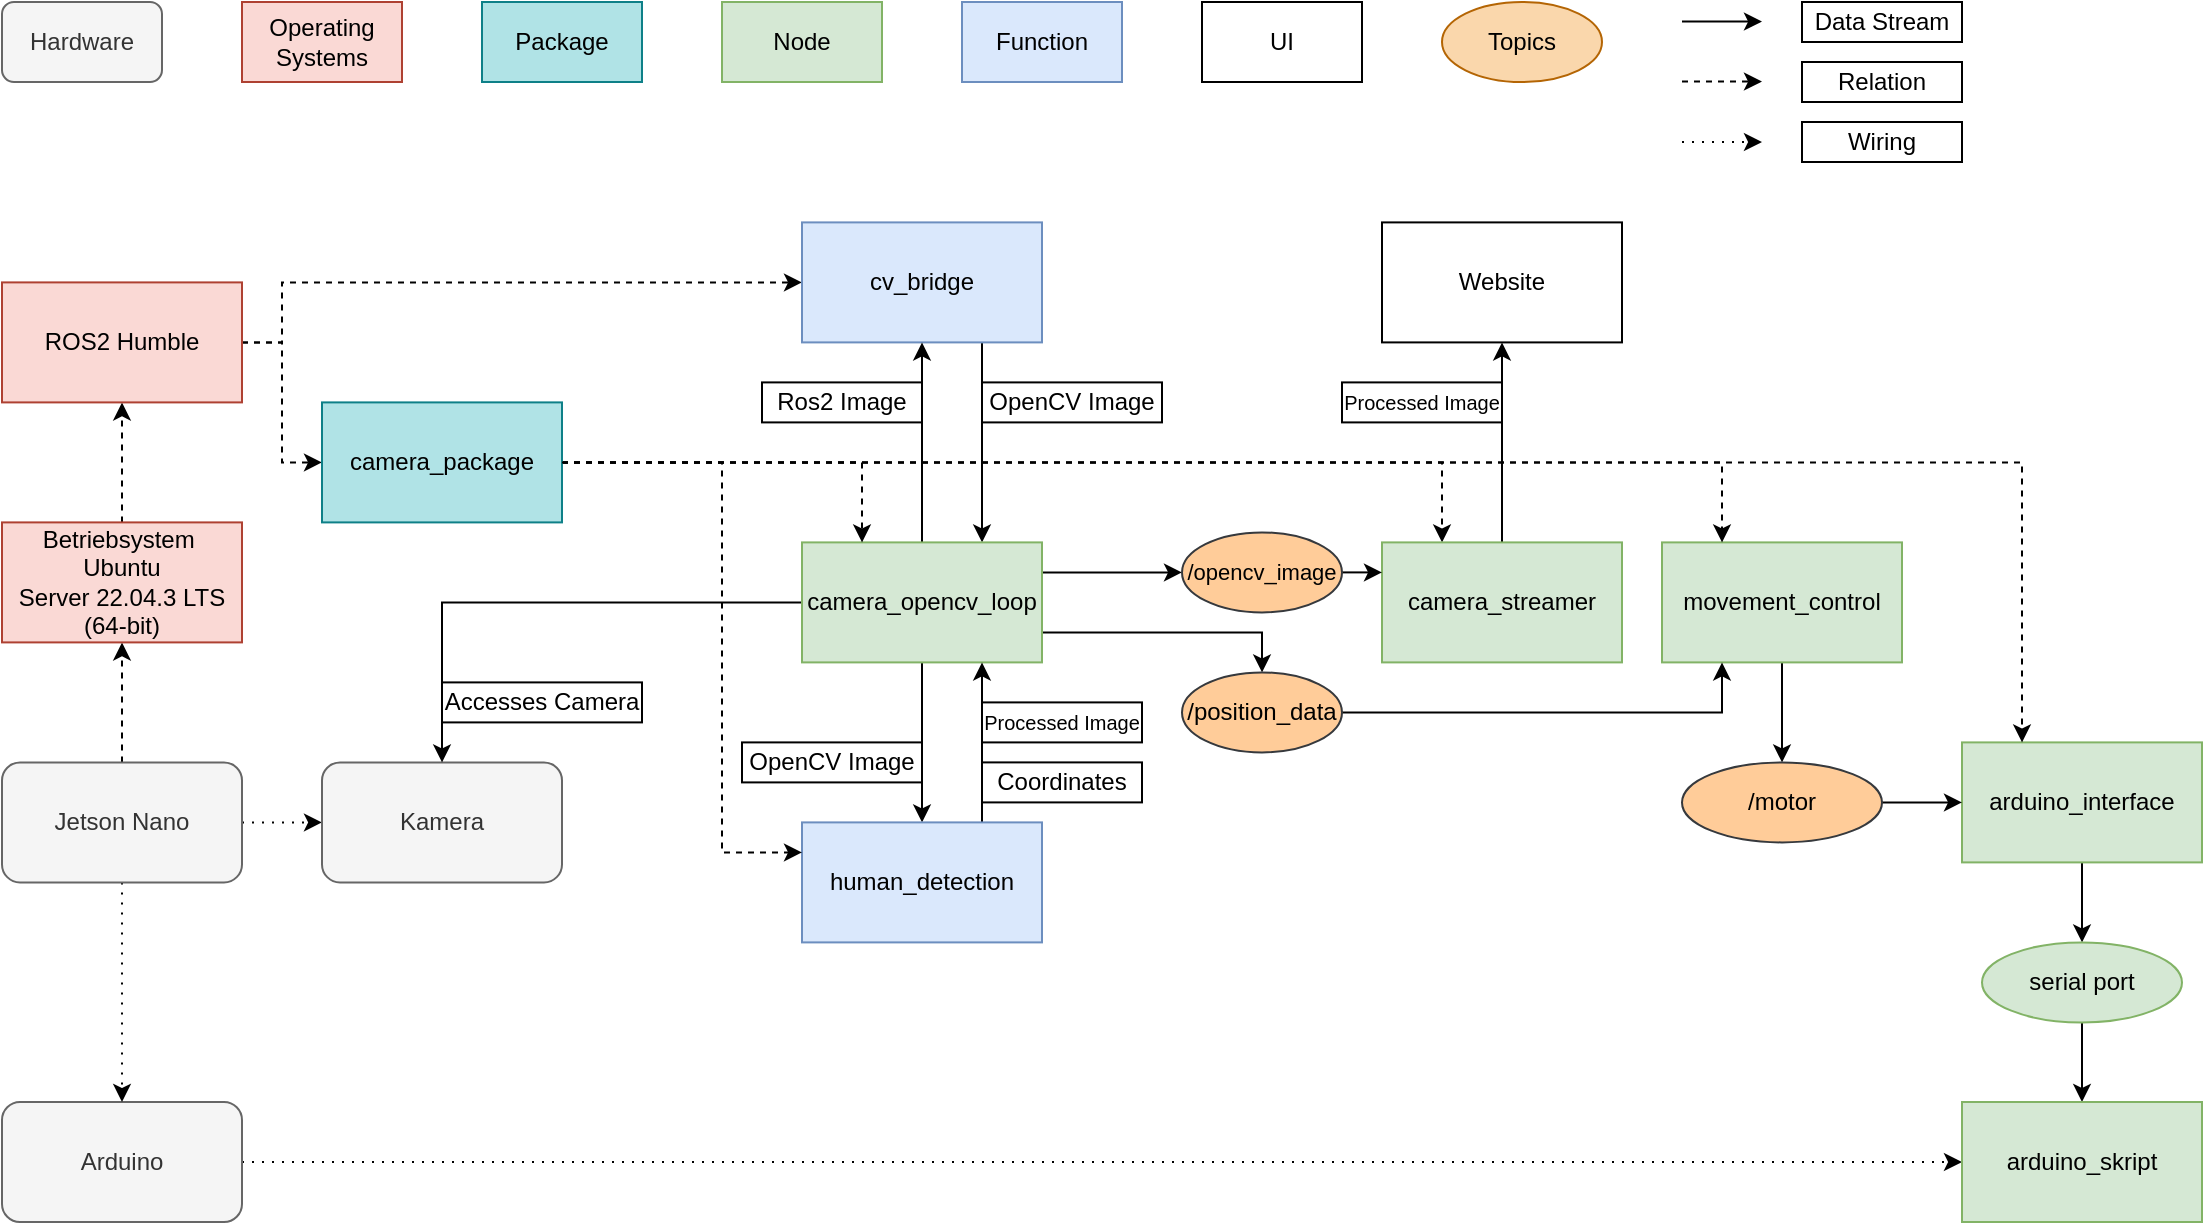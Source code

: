 <mxfile version="22.1.16" type="device" pages="5">
  <diagram id="2rGhk9S-BhAgbP9WORcz" name="Software overview">
    <mxGraphModel dx="1420" dy="830" grid="1" gridSize="10" guides="1" tooltips="1" connect="1" arrows="1" fold="1" page="1" pageScale="1" pageWidth="1169" pageHeight="827" math="0" shadow="0">
      <root>
        <mxCell id="0" />
        <mxCell id="1" parent="0" />
        <mxCell id="aDz3l9U_8TU9LJlqT8bB-20" style="edgeStyle=orthogonalEdgeStyle;rounded=0;orthogonalLoop=1;jettySize=auto;html=1;exitX=1;exitY=0.5;exitDx=0;exitDy=0;entryX=0;entryY=0.5;entryDx=0;entryDy=0;dashed=1;dashPattern=1 4;" parent="1" source="aDz3l9U_8TU9LJlqT8bB-1" target="GoEXQKf4y78XVW4AcF5e-11" edge="1">
          <mxGeometry relative="1" as="geometry">
            <mxPoint x="980" y="730.2" as="targetPoint" />
          </mxGeometry>
        </mxCell>
        <mxCell id="aDz3l9U_8TU9LJlqT8bB-1" value="Arduino" style="rounded=1;whiteSpace=wrap;html=1;fillColor=#f5f5f5;fontColor=#333333;strokeColor=#666666;" parent="1" vertex="1">
          <mxGeometry x="40" y="590" width="120" height="60" as="geometry" />
        </mxCell>
        <mxCell id="aDz3l9U_8TU9LJlqT8bB-7" style="edgeStyle=orthogonalEdgeStyle;rounded=0;orthogonalLoop=1;jettySize=auto;html=1;exitX=0.5;exitY=1;exitDx=0;exitDy=0;entryX=0.5;entryY=0;entryDx=0;entryDy=0;dashed=1;dashPattern=1 4;" parent="1" source="aDz3l9U_8TU9LJlqT8bB-2" target="aDz3l9U_8TU9LJlqT8bB-1" edge="1">
          <mxGeometry relative="1" as="geometry" />
        </mxCell>
        <mxCell id="aDz3l9U_8TU9LJlqT8bB-8" style="edgeStyle=orthogonalEdgeStyle;rounded=0;orthogonalLoop=1;jettySize=auto;html=1;exitX=0.5;exitY=0;exitDx=0;exitDy=0;entryX=0.5;entryY=1;entryDx=0;entryDy=0;dashed=1;" parent="1" source="aDz3l9U_8TU9LJlqT8bB-2" target="aDz3l9U_8TU9LJlqT8bB-6" edge="1">
          <mxGeometry relative="1" as="geometry" />
        </mxCell>
        <mxCell id="aDz3l9U_8TU9LJlqT8bB-15" value="" style="edgeStyle=orthogonalEdgeStyle;rounded=0;orthogonalLoop=1;jettySize=auto;html=1;entryX=0;entryY=0.5;entryDx=0;entryDy=0;dashed=1;exitX=1;exitY=0.5;exitDx=0;exitDy=0;strokeColor=#000000;dashPattern=1 4;" parent="1" source="aDz3l9U_8TU9LJlqT8bB-2" target="aDz3l9U_8TU9LJlqT8bB-14" edge="1">
          <mxGeometry relative="1" as="geometry" />
        </mxCell>
        <mxCell id="aDz3l9U_8TU9LJlqT8bB-2" value="Jetson Nano" style="whiteSpace=wrap;html=1;rounded=1;fillColor=#f5f5f5;fontColor=#333333;strokeColor=#666666;" parent="1" vertex="1">
          <mxGeometry x="40" y="420.2" width="120" height="60" as="geometry" />
        </mxCell>
        <mxCell id="aDz3l9U_8TU9LJlqT8bB-11" style="edgeStyle=orthogonalEdgeStyle;rounded=0;orthogonalLoop=1;jettySize=auto;html=1;exitX=0.5;exitY=0;exitDx=0;exitDy=0;entryX=0.5;entryY=1;entryDx=0;entryDy=0;dashed=1;" parent="1" source="aDz3l9U_8TU9LJlqT8bB-6" target="aDz3l9U_8TU9LJlqT8bB-9" edge="1">
          <mxGeometry relative="1" as="geometry" />
        </mxCell>
        <mxCell id="aDz3l9U_8TU9LJlqT8bB-6" value="Betriebsystem&amp;nbsp;&lt;br&gt;Ubuntu&lt;br/&gt;Server 22.04.3 LTS (64-bit)" style="rounded=0;whiteSpace=wrap;html=1;fillColor=#fad9d5;strokeColor=#ae4132;" parent="1" vertex="1">
          <mxGeometry x="40" y="300.2" width="120" height="60" as="geometry" />
        </mxCell>
        <mxCell id="ki-zjodoaLn8A9avzpk7-4" style="edgeStyle=orthogonalEdgeStyle;rounded=0;orthogonalLoop=1;jettySize=auto;html=1;exitX=1;exitY=0.5;exitDx=0;exitDy=0;entryX=0;entryY=0.5;entryDx=0;entryDy=0;dashed=1;" parent="1" source="aDz3l9U_8TU9LJlqT8bB-9" target="ki-zjodoaLn8A9avzpk7-3" edge="1">
          <mxGeometry relative="1" as="geometry" />
        </mxCell>
        <mxCell id="ki-zjodoaLn8A9avzpk7-11" style="edgeStyle=orthogonalEdgeStyle;rounded=0;orthogonalLoop=1;jettySize=auto;html=1;entryX=0;entryY=0.5;entryDx=0;entryDy=0;dashed=1;" parent="1" source="aDz3l9U_8TU9LJlqT8bB-9" target="aDz3l9U_8TU9LJlqT8bB-30" edge="1">
          <mxGeometry relative="1" as="geometry">
            <Array as="points">
              <mxPoint x="180" y="210.2" />
              <mxPoint x="180" y="180.2" />
            </Array>
          </mxGeometry>
        </mxCell>
        <mxCell id="aDz3l9U_8TU9LJlqT8bB-9" value="ROS2 Humble" style="rounded=0;whiteSpace=wrap;html=1;fillColor=#fad9d5;strokeColor=#ae4132;" parent="1" vertex="1">
          <mxGeometry x="40" y="180.2" width="120" height="60" as="geometry" />
        </mxCell>
        <mxCell id="aDz3l9U_8TU9LJlqT8bB-14" value="Kamera" style="whiteSpace=wrap;html=1;rounded=1;fillColor=#f5f5f5;fontColor=#333333;strokeColor=#666666;" parent="1" vertex="1">
          <mxGeometry x="200" y="420.2" width="120" height="60" as="geometry" />
        </mxCell>
        <mxCell id="aDz3l9U_8TU9LJlqT8bB-37" style="edgeStyle=orthogonalEdgeStyle;rounded=0;orthogonalLoop=1;jettySize=auto;html=1;exitX=0;exitY=0.5;exitDx=0;exitDy=0;entryX=0.5;entryY=0;entryDx=0;entryDy=0;" parent="1" source="aDz3l9U_8TU9LJlqT8bB-31" target="aDz3l9U_8TU9LJlqT8bB-14" edge="1">
          <mxGeometry relative="1" as="geometry">
            <mxPoint x="260" y="450.2" as="sourcePoint" />
          </mxGeometry>
        </mxCell>
        <mxCell id="aDz3l9U_8TU9LJlqT8bB-53" style="edgeStyle=orthogonalEdgeStyle;rounded=0;orthogonalLoop=1;jettySize=auto;html=1;exitX=0.75;exitY=1;exitDx=0;exitDy=0;entryX=0.75;entryY=0;entryDx=0;entryDy=0;" parent="1" source="aDz3l9U_8TU9LJlqT8bB-30" target="aDz3l9U_8TU9LJlqT8bB-31" edge="1">
          <mxGeometry relative="1" as="geometry">
            <mxPoint x="660" y="270.2" as="sourcePoint" />
            <mxPoint x="770" y="320.2" as="targetPoint" />
          </mxGeometry>
        </mxCell>
        <mxCell id="aDz3l9U_8TU9LJlqT8bB-30" value="cv_bridge" style="rounded=0;whiteSpace=wrap;html=1;fillColor=#dae8fc;strokeColor=#6c8ebf;" parent="1" vertex="1">
          <mxGeometry x="440" y="150.2" width="120" height="60" as="geometry" />
        </mxCell>
        <mxCell id="aDz3l9U_8TU9LJlqT8bB-44" style="edgeStyle=orthogonalEdgeStyle;rounded=0;orthogonalLoop=1;jettySize=auto;html=1;exitX=0.5;exitY=0;exitDx=0;exitDy=0;entryX=0.5;entryY=1;entryDx=0;entryDy=0;" parent="1" source="aDz3l9U_8TU9LJlqT8bB-31" target="aDz3l9U_8TU9LJlqT8bB-30" edge="1">
          <mxGeometry relative="1" as="geometry">
            <mxPoint x="750" y="320.2" as="sourcePoint" />
            <mxPoint x="680" y="370.2" as="targetPoint" />
          </mxGeometry>
        </mxCell>
        <mxCell id="aDz3l9U_8TU9LJlqT8bB-47" style="edgeStyle=orthogonalEdgeStyle;rounded=0;orthogonalLoop=1;jettySize=auto;html=1;entryX=0.5;entryY=0;entryDx=0;entryDy=0;exitX=0.5;exitY=1;exitDx=0;exitDy=0;" parent="1" source="aDz3l9U_8TU9LJlqT8bB-31" target="aDz3l9U_8TU9LJlqT8bB-32" edge="1">
          <mxGeometry relative="1" as="geometry">
            <mxPoint x="740" y="290.2" as="sourcePoint" />
          </mxGeometry>
        </mxCell>
        <mxCell id="ki-zjodoaLn8A9avzpk7-12" style="edgeStyle=orthogonalEdgeStyle;rounded=0;orthogonalLoop=1;jettySize=auto;html=1;exitX=1;exitY=0.75;exitDx=0;exitDy=0;entryX=0.5;entryY=0;entryDx=0;entryDy=0;" parent="1" source="aDz3l9U_8TU9LJlqT8bB-31" target="ki-zjodoaLn8A9avzpk7-10" edge="1">
          <mxGeometry relative="1" as="geometry" />
        </mxCell>
        <mxCell id="6FCWO0ZH20jrHunUNdt0-4" style="rounded=0;orthogonalLoop=1;jettySize=auto;html=1;exitX=1;exitY=0.25;exitDx=0;exitDy=0;entryX=0;entryY=0.5;entryDx=0;entryDy=0;" parent="1" source="aDz3l9U_8TU9LJlqT8bB-31" target="6FCWO0ZH20jrHunUNdt0-3" edge="1">
          <mxGeometry relative="1" as="geometry">
            <mxPoint x="710" y="334.2" as="targetPoint" />
          </mxGeometry>
        </mxCell>
        <mxCell id="aDz3l9U_8TU9LJlqT8bB-31" value="camera_opencv_loop" style="rounded=0;whiteSpace=wrap;html=1;fillColor=#d5e8d4;strokeColor=#82b366;" parent="1" vertex="1">
          <mxGeometry x="440" y="310.2" width="120" height="60" as="geometry" />
        </mxCell>
        <mxCell id="ki-zjodoaLn8A9avzpk7-14" style="edgeStyle=orthogonalEdgeStyle;rounded=0;orthogonalLoop=1;jettySize=auto;html=1;exitX=0.75;exitY=0;exitDx=0;exitDy=0;entryX=0.75;entryY=1;entryDx=0;entryDy=0;" parent="1" source="aDz3l9U_8TU9LJlqT8bB-32" target="aDz3l9U_8TU9LJlqT8bB-31" edge="1">
          <mxGeometry relative="1" as="geometry" />
        </mxCell>
        <mxCell id="aDz3l9U_8TU9LJlqT8bB-32" value="human_detection" style="rounded=0;whiteSpace=wrap;html=1;fillColor=#dae8fc;strokeColor=#6c8ebf;" parent="1" vertex="1">
          <mxGeometry x="440" y="450.2" width="120" height="60" as="geometry" />
        </mxCell>
        <mxCell id="GoEXQKf4y78XVW4AcF5e-3" style="edgeStyle=orthogonalEdgeStyle;rounded=0;orthogonalLoop=1;jettySize=auto;html=1;" edge="1" parent="1" source="aDz3l9U_8TU9LJlqT8bB-56" target="GoEXQKf4y78XVW4AcF5e-2">
          <mxGeometry relative="1" as="geometry" />
        </mxCell>
        <mxCell id="aDz3l9U_8TU9LJlqT8bB-56" value="movement_control" style="rounded=0;whiteSpace=wrap;html=1;fillColor=#d5e8d4;strokeColor=#82b366;" parent="1" vertex="1">
          <mxGeometry x="870" y="310.2" width="120" height="60" as="geometry" />
        </mxCell>
        <mxCell id="ki-zjodoaLn8A9avzpk7-7" style="edgeStyle=orthogonalEdgeStyle;rounded=0;orthogonalLoop=1;jettySize=auto;html=1;exitX=1;exitY=0.5;exitDx=0;exitDy=0;entryX=0.25;entryY=0;entryDx=0;entryDy=0;dashed=1;" parent="1" source="ki-zjodoaLn8A9avzpk7-3" target="aDz3l9U_8TU9LJlqT8bB-31" edge="1">
          <mxGeometry relative="1" as="geometry" />
        </mxCell>
        <mxCell id="ki-zjodoaLn8A9avzpk7-37" style="edgeStyle=orthogonalEdgeStyle;rounded=0;orthogonalLoop=1;jettySize=auto;html=1;exitX=1;exitY=0.5;exitDx=0;exitDy=0;entryX=0.25;entryY=0;entryDx=0;entryDy=0;dashed=1;" parent="1" source="ki-zjodoaLn8A9avzpk7-3" target="aDz3l9U_8TU9LJlqT8bB-56" edge="1">
          <mxGeometry relative="1" as="geometry" />
        </mxCell>
        <mxCell id="6FCWO0ZH20jrHunUNdt0-6" style="edgeStyle=orthogonalEdgeStyle;rounded=0;orthogonalLoop=1;jettySize=auto;html=1;exitX=1;exitY=0.5;exitDx=0;exitDy=0;entryX=0.25;entryY=0;entryDx=0;entryDy=0;dashed=1;" parent="1" source="ki-zjodoaLn8A9avzpk7-3" target="6FCWO0ZH20jrHunUNdt0-1" edge="1">
          <mxGeometry relative="1" as="geometry" />
        </mxCell>
        <mxCell id="6FCWO0ZH20jrHunUNdt0-15" style="edgeStyle=orthogonalEdgeStyle;rounded=0;orthogonalLoop=1;jettySize=auto;html=1;exitX=1;exitY=0.5;exitDx=0;exitDy=0;entryX=0;entryY=0.25;entryDx=0;entryDy=0;dashed=1;" parent="1" source="ki-zjodoaLn8A9avzpk7-3" target="aDz3l9U_8TU9LJlqT8bB-32" edge="1">
          <mxGeometry relative="1" as="geometry">
            <Array as="points">
              <mxPoint x="400" y="270" />
              <mxPoint x="400" y="465" />
            </Array>
          </mxGeometry>
        </mxCell>
        <mxCell id="ki-zjodoaLn8A9avzpk7-3" value="camera_package" style="rounded=0;whiteSpace=wrap;html=1;fillColor=#b0e3e6;strokeColor=#0e8088;" parent="1" vertex="1">
          <mxGeometry x="200" y="240.2" width="120" height="60" as="geometry" />
        </mxCell>
        <mxCell id="GoEXQKf4y78XVW4AcF5e-7" style="edgeStyle=orthogonalEdgeStyle;rounded=0;orthogonalLoop=1;jettySize=auto;html=1;entryX=0.25;entryY=1;entryDx=0;entryDy=0;" edge="1" parent="1" source="ki-zjodoaLn8A9avzpk7-10" target="aDz3l9U_8TU9LJlqT8bB-56">
          <mxGeometry relative="1" as="geometry" />
        </mxCell>
        <mxCell id="ki-zjodoaLn8A9avzpk7-10" value="/position_data" style="ellipse;whiteSpace=wrap;html=1;fillColor=#ffcc99;strokeColor=#36393d;" parent="1" vertex="1">
          <mxGeometry x="630" y="375.2" width="80" height="40" as="geometry" />
        </mxCell>
        <mxCell id="ki-zjodoaLn8A9avzpk7-29" value="Function" style="rounded=0;whiteSpace=wrap;html=1;fillColor=#dae8fc;strokeColor=#6c8ebf;" parent="1" vertex="1">
          <mxGeometry x="520" y="40" width="80" height="40" as="geometry" />
        </mxCell>
        <mxCell id="ki-zjodoaLn8A9avzpk7-30" value="Package" style="rounded=0;whiteSpace=wrap;html=1;fillColor=#b0e3e6;strokeColor=#0e8088;" parent="1" vertex="1">
          <mxGeometry x="280" y="40" width="80" height="40" as="geometry" />
        </mxCell>
        <mxCell id="ki-zjodoaLn8A9avzpk7-31" value="Node" style="rounded=0;whiteSpace=wrap;html=1;fillColor=#d5e8d4;strokeColor=#82b366;" parent="1" vertex="1">
          <mxGeometry x="400" y="40" width="80" height="40" as="geometry" />
        </mxCell>
        <mxCell id="ki-zjodoaLn8A9avzpk7-38" value="Topics" style="ellipse;whiteSpace=wrap;html=1;fillColor=#fad7ac;strokeColor=#b46504;" parent="1" vertex="1">
          <mxGeometry x="760" y="40" width="80" height="40" as="geometry" />
        </mxCell>
        <mxCell id="ki-zjodoaLn8A9avzpk7-39" value="Operating Systems" style="rounded=0;whiteSpace=wrap;html=1;fillColor=#fad9d5;strokeColor=#ae4132;" parent="1" vertex="1">
          <mxGeometry x="160" y="40" width="80" height="40" as="geometry" />
        </mxCell>
        <mxCell id="ki-zjodoaLn8A9avzpk7-40" value="Hardware" style="rounded=1;whiteSpace=wrap;html=1;fillColor=#f5f5f5;fontColor=#333333;strokeColor=#666666;" parent="1" vertex="1">
          <mxGeometry x="40" y="40" width="80" height="40" as="geometry" />
        </mxCell>
        <mxCell id="ki-zjodoaLn8A9avzpk7-41" value="OpenCV Image" style="rounded=0;whiteSpace=wrap;html=1;" parent="1" vertex="1">
          <mxGeometry x="530" y="230.2" width="90" height="20" as="geometry" />
        </mxCell>
        <mxCell id="ki-zjodoaLn8A9avzpk7-42" value="Ros2 Image" style="rounded=0;whiteSpace=wrap;html=1;" parent="1" vertex="1">
          <mxGeometry x="420" y="230.2" width="80" height="20" as="geometry" />
        </mxCell>
        <mxCell id="ki-zjodoaLn8A9avzpk7-44" value="Coordinates" style="rounded=0;whiteSpace=wrap;html=1;" parent="1" vertex="1">
          <mxGeometry x="530" y="420.2" width="80" height="20" as="geometry" />
        </mxCell>
        <mxCell id="ki-zjodoaLn8A9avzpk7-45" value="OpenCV Image" style="rounded=0;whiteSpace=wrap;html=1;" parent="1" vertex="1">
          <mxGeometry x="410" y="410.2" width="90" height="20" as="geometry" />
        </mxCell>
        <mxCell id="ki-zjodoaLn8A9avzpk7-46" value="Accesses Camera" style="rounded=0;whiteSpace=wrap;html=1;" parent="1" vertex="1">
          <mxGeometry x="260" y="380.2" width="100" height="20" as="geometry" />
        </mxCell>
        <mxCell id="ki-zjodoaLn8A9avzpk7-52" style="edgeStyle=orthogonalEdgeStyle;rounded=0;orthogonalLoop=1;jettySize=auto;html=1;" parent="1" edge="1">
          <mxGeometry relative="1" as="geometry">
            <mxPoint x="920" y="49.8" as="targetPoint" />
            <mxPoint x="880" y="49.8" as="sourcePoint" />
            <Array as="points">
              <mxPoint x="910" y="49.8" />
              <mxPoint x="910" y="49.8" />
            </Array>
          </mxGeometry>
        </mxCell>
        <mxCell id="ki-zjodoaLn8A9avzpk7-53" value="Data Stream" style="rounded=0;whiteSpace=wrap;html=1;" parent="1" vertex="1">
          <mxGeometry x="940" y="40" width="80" height="20" as="geometry" />
        </mxCell>
        <mxCell id="ki-zjodoaLn8A9avzpk7-54" style="edgeStyle=orthogonalEdgeStyle;rounded=0;orthogonalLoop=1;jettySize=auto;html=1;dashed=1;" parent="1" edge="1">
          <mxGeometry relative="1" as="geometry">
            <mxPoint x="920" y="79.8" as="targetPoint" />
            <mxPoint x="880" y="79.8" as="sourcePoint" />
            <Array as="points">
              <mxPoint x="910" y="79.8" />
              <mxPoint x="910" y="79.8" />
            </Array>
          </mxGeometry>
        </mxCell>
        <mxCell id="ki-zjodoaLn8A9avzpk7-55" value="Relation" style="rounded=0;whiteSpace=wrap;html=1;" parent="1" vertex="1">
          <mxGeometry x="940" y="70" width="80" height="20" as="geometry" />
        </mxCell>
        <mxCell id="wmYTeU4z5wU_EU1Hv5by-3" style="edgeStyle=orthogonalEdgeStyle;rounded=0;orthogonalLoop=1;jettySize=auto;html=1;dashed=1;dashPattern=1 4;" parent="1" edge="1">
          <mxGeometry relative="1" as="geometry">
            <mxPoint x="920" y="110" as="targetPoint" />
            <mxPoint x="880" y="110" as="sourcePoint" />
            <Array as="points">
              <mxPoint x="880" y="110" />
              <mxPoint x="880" y="110" />
            </Array>
          </mxGeometry>
        </mxCell>
        <mxCell id="wmYTeU4z5wU_EU1Hv5by-4" value="Wiring" style="rounded=0;whiteSpace=wrap;html=1;" parent="1" vertex="1">
          <mxGeometry x="940" y="100" width="80" height="20" as="geometry" />
        </mxCell>
        <mxCell id="6FCWO0ZH20jrHunUNdt0-8" style="edgeStyle=orthogonalEdgeStyle;rounded=0;orthogonalLoop=1;jettySize=auto;html=1;exitX=0.5;exitY=0;exitDx=0;exitDy=0;entryX=0.5;entryY=1;entryDx=0;entryDy=0;" parent="1" source="6FCWO0ZH20jrHunUNdt0-1" target="6FCWO0ZH20jrHunUNdt0-7" edge="1">
          <mxGeometry relative="1" as="geometry" />
        </mxCell>
        <mxCell id="6FCWO0ZH20jrHunUNdt0-1" value="camera_streamer" style="rounded=0;whiteSpace=wrap;html=1;fillColor=#d5e8d4;strokeColor=#82b366;" parent="1" vertex="1">
          <mxGeometry x="730" y="310.2" width="120" height="60" as="geometry" />
        </mxCell>
        <mxCell id="6FCWO0ZH20jrHunUNdt0-5" style="rounded=0;orthogonalLoop=1;jettySize=auto;html=1;exitX=1;exitY=0.5;exitDx=0;exitDy=0;entryX=0;entryY=0.25;entryDx=0;entryDy=0;" parent="1" source="6FCWO0ZH20jrHunUNdt0-3" target="6FCWO0ZH20jrHunUNdt0-1" edge="1">
          <mxGeometry relative="1" as="geometry" />
        </mxCell>
        <mxCell id="6FCWO0ZH20jrHunUNdt0-3" value="&lt;font style=&quot;font-size: 11px;&quot;&gt;/opencv_image&lt;/font&gt;" style="ellipse;whiteSpace=wrap;html=1;fillColor=#ffcc99;strokeColor=#36393d;" parent="1" vertex="1">
          <mxGeometry x="630" y="305.2" width="80" height="40" as="geometry" />
        </mxCell>
        <mxCell id="6FCWO0ZH20jrHunUNdt0-7" value="Website" style="rounded=0;whiteSpace=wrap;html=1;" parent="1" vertex="1">
          <mxGeometry x="730" y="150.2" width="120" height="60" as="geometry" />
        </mxCell>
        <mxCell id="6FCWO0ZH20jrHunUNdt0-11" value="&lt;font style=&quot;font-size: 10px;&quot;&gt;Processed Image&lt;/font&gt;" style="rounded=0;whiteSpace=wrap;html=1;" parent="1" vertex="1">
          <mxGeometry x="710" y="230.2" width="80" height="20" as="geometry" />
        </mxCell>
        <mxCell id="6FCWO0ZH20jrHunUNdt0-12" value="&lt;font style=&quot;font-size: 10px;&quot;&gt;Processed Image&lt;/font&gt;" style="rounded=0;whiteSpace=wrap;html=1;" parent="1" vertex="1">
          <mxGeometry x="530" y="390.2" width="80" height="20" as="geometry" />
        </mxCell>
        <mxCell id="6FCWO0ZH20jrHunUNdt0-13" value="UI" style="rounded=0;whiteSpace=wrap;html=1;" parent="1" vertex="1">
          <mxGeometry x="640" y="40" width="80" height="40" as="geometry" />
        </mxCell>
        <mxCell id="GoEXQKf4y78XVW4AcF5e-10" style="edgeStyle=orthogonalEdgeStyle;rounded=0;orthogonalLoop=1;jettySize=auto;html=1;" edge="1" parent="1" source="GoEXQKf4y78XVW4AcF5e-1" target="GoEXQKf4y78XVW4AcF5e-9">
          <mxGeometry relative="1" as="geometry" />
        </mxCell>
        <mxCell id="GoEXQKf4y78XVW4AcF5e-1" value="arduino_interface" style="rounded=0;whiteSpace=wrap;html=1;fillColor=#d5e8d4;strokeColor=#82b366;" vertex="1" parent="1">
          <mxGeometry x="1020" y="410.2" width="120" height="60" as="geometry" />
        </mxCell>
        <mxCell id="GoEXQKf4y78XVW4AcF5e-4" style="edgeStyle=orthogonalEdgeStyle;rounded=0;orthogonalLoop=1;jettySize=auto;html=1;" edge="1" parent="1" source="GoEXQKf4y78XVW4AcF5e-2" target="GoEXQKf4y78XVW4AcF5e-1">
          <mxGeometry relative="1" as="geometry" />
        </mxCell>
        <mxCell id="GoEXQKf4y78XVW4AcF5e-2" value="&lt;font style=&quot;font-size: 12px;&quot;&gt;/&lt;/font&gt;motor" style="ellipse;whiteSpace=wrap;html=1;fillColor=#ffcc99;strokeColor=#36393d;" vertex="1" parent="1">
          <mxGeometry x="880.0" y="420.2" width="100" height="40" as="geometry" />
        </mxCell>
        <mxCell id="GoEXQKf4y78XVW4AcF5e-6" style="edgeStyle=orthogonalEdgeStyle;rounded=0;orthogonalLoop=1;jettySize=auto;html=1;exitX=1;exitY=0.5;exitDx=0;exitDy=0;dashed=1;entryX=0.25;entryY=0;entryDx=0;entryDy=0;" edge="1" parent="1" source="ki-zjodoaLn8A9avzpk7-3" target="GoEXQKf4y78XVW4AcF5e-1">
          <mxGeometry relative="1" as="geometry">
            <mxPoint x="330" y="280" as="sourcePoint" />
            <mxPoint x="1070" y="370" as="targetPoint" />
          </mxGeometry>
        </mxCell>
        <mxCell id="GoEXQKf4y78XVW4AcF5e-12" style="edgeStyle=orthogonalEdgeStyle;rounded=0;orthogonalLoop=1;jettySize=auto;html=1;" edge="1" parent="1" source="GoEXQKf4y78XVW4AcF5e-9" target="GoEXQKf4y78XVW4AcF5e-11">
          <mxGeometry relative="1" as="geometry" />
        </mxCell>
        <mxCell id="GoEXQKf4y78XVW4AcF5e-9" value="&lt;font style=&quot;font-size: 12px;&quot;&gt;serial port&lt;br&gt;&lt;/font&gt;" style="ellipse;whiteSpace=wrap;html=1;fillColor=#d5e8d4;strokeColor=#82b366;" vertex="1" parent="1">
          <mxGeometry x="1030" y="510.2" width="100" height="40" as="geometry" />
        </mxCell>
        <mxCell id="GoEXQKf4y78XVW4AcF5e-11" value="arduino_skript" style="rounded=0;whiteSpace=wrap;html=1;fillColor=#d5e8d4;strokeColor=#82b366;" vertex="1" parent="1">
          <mxGeometry x="1020" y="590" width="120" height="60" as="geometry" />
        </mxCell>
      </root>
    </mxGraphModel>
  </diagram>
  <diagram id="ARGsO5GUI5ILtpOGTFK-" name="C4-Context">
    <mxGraphModel dx="1420" dy="830" grid="1" gridSize="10" guides="1" tooltips="1" connect="1" arrows="1" fold="1" page="1" pageScale="1" pageWidth="1169" pageHeight="827" math="0" shadow="0">
      <root>
        <mxCell id="0" />
        <mxCell id="1" parent="0" />
        <mxCell id="2rr891Mv6mzHr4BnIQ5A-8" style="edgeStyle=orthogonalEdgeStyle;rounded=0;orthogonalLoop=1;jettySize=auto;html=1;dashed=1;dashPattern=8 8;" parent="1" source="2rr891Mv6mzHr4BnIQ5A-1" target="2rr891Mv6mzHr4BnIQ5A-7" edge="1">
          <mxGeometry relative="1" as="geometry" />
        </mxCell>
        <mxCell id="2rr891Mv6mzHr4BnIQ5A-9" value="Uses" style="edgeLabel;html=1;align=center;verticalAlign=middle;resizable=0;points=[];fontSize=17;" parent="2rr891Mv6mzHr4BnIQ5A-8" vertex="1" connectable="0">
          <mxGeometry x="-0.121" y="4" relative="1" as="geometry">
            <mxPoint x="2" y="-6" as="offset" />
          </mxGeometry>
        </mxCell>
        <object placeholders="1" c4Name="User" c4Type="Person" c4Description="Person the Roboter is following" label="&lt;font style=&quot;font-size: 16px&quot;&gt;&lt;b&gt;%c4Name%&lt;/b&gt;&lt;/font&gt;&lt;div&gt;[%c4Type%]&lt;/div&gt;&lt;br&gt;&lt;div&gt;&lt;font style=&quot;font-size: 11px&quot;&gt;&lt;font color=&quot;#cccccc&quot;&gt;%c4Description%&lt;/font&gt;&lt;/div&gt;" hight="" id="2rr891Mv6mzHr4BnIQ5A-1">
          <mxCell style="html=1;fontSize=11;dashed=0;whiteSpace=wrap;fillColor=#083F75;strokeColor=#06315C;fontColor=#ffffff;shape=mxgraph.c4.person2;align=center;metaEdit=1;points=[[0.5,0,0],[1,0.5,0],[1,0.75,0],[0.75,1,0],[0.5,1,0],[0.25,1,0],[0,0.75,0],[0,0.5,0]];resizable=0;" parent="1" vertex="1">
            <mxGeometry x="40" y="120" width="200" height="180" as="geometry" />
          </mxCell>
        </object>
        <object placeholders="1" c4Name="Follow-me Robotter" c4Type="Robotter" c4Description="" label="&lt;font style=&quot;font-size: 16px&quot;&gt;&lt;b&gt;%c4Name%&lt;/b&gt;&lt;/font&gt;&lt;div&gt;[%c4Type%]&lt;/div&gt;&lt;br&gt;&lt;div&gt;&lt;font style=&quot;font-size: 11px&quot;&gt;&lt;font color=&quot;#cccccc&quot;&gt;%c4Description%&lt;/font&gt;&lt;/div&gt;" id="2rr891Mv6mzHr4BnIQ5A-4">
          <mxCell style="rounded=1;whiteSpace=wrap;html=1;labelBackgroundColor=none;fillColor=#1061B0;fontColor=#ffffff;align=center;arcSize=10;strokeColor=#0D5091;metaEdit=1;resizable=0;points=[[0.25,0,0],[0.5,0,0],[0.75,0,0],[1,0.25,0],[1,0.5,0],[1,0.75,0],[0.75,1,0],[0.5,1,0],[0.25,1,0],[0,0.75,0],[0,0.5,0],[0,0.25,0]];" parent="1" vertex="1">
            <mxGeometry x="440" y="400" width="240" height="120" as="geometry" />
          </mxCell>
        </object>
        <object placeholders="1" c4Name="[System Context] Follow-me" c4Type="ContainerScopeBoundary" c4Description="general System overview" label="&lt;font style=&quot;font-size: 16px&quot;&gt;&lt;b&gt;&lt;div style=&quot;text-align: left&quot;&gt;%c4Name%&lt;/div&gt;&lt;/b&gt;&lt;/font&gt;&lt;div style=&quot;text-align: left&quot;&gt;%c4Description%&lt;/div&gt;" id="2rr891Mv6mzHr4BnIQ5A-6">
          <mxCell style="text;html=1;strokeColor=none;fillColor=none;align=left;verticalAlign=top;whiteSpace=wrap;rounded=0;metaEdit=1;allowArrows=0;resizable=1;rotatable=0;connectable=0;recursiveResize=0;expand=0;pointerEvents=0;points=[[0.25,0,0],[0.5,0,0],[0.75,0,0],[1,0.25,0],[1,0.5,0],[1,0.75,0],[0.75,1,0],[0.5,1,0],[0.25,1,0],[0,0.75,0],[0,0.5,0],[0,0.25,0]];" parent="1" vertex="1">
            <mxGeometry x="40" y="40" width="260" height="40" as="geometry" />
          </mxCell>
        </object>
        <object placeholders="1" c4Name="Follow-me control center" c4Type="Wesite" c4Description="Web overlay to monitor and control the robot" label="&lt;font style=&quot;font-size: 16px&quot;&gt;&lt;b&gt;%c4Name%&lt;/b&gt;&lt;/font&gt;&lt;div&gt;[%c4Type%]&lt;/div&gt;&lt;br&gt;&lt;div&gt;&lt;font style=&quot;font-size: 11px&quot;&gt;&lt;font color=&quot;#cccccc&quot;&gt;%c4Description%&lt;/font&gt;&lt;/div&gt;" id="2rr891Mv6mzHr4BnIQ5A-7">
          <mxCell style="rounded=1;whiteSpace=wrap;html=1;labelBackgroundColor=none;fillColor=#1061B0;fontColor=#ffffff;align=center;arcSize=10;strokeColor=#0D5091;metaEdit=1;resizable=0;points=[[0.25,0,0],[0.5,0,0],[0.75,0,0],[1,0.25,0],[1,0.5,0],[1,0.75,0],[0.75,1,0],[0.5,1,0],[0.25,1,0],[0,0.75,0],[0,0.5,0],[0,0.25,0]];" parent="1" vertex="1">
            <mxGeometry x="440" y="150" width="240" height="120" as="geometry" />
          </mxCell>
        </object>
        <mxCell id="2rr891Mv6mzHr4BnIQ5A-10" style="edgeStyle=orthogonalEdgeStyle;rounded=0;orthogonalLoop=1;jettySize=auto;html=1;dashed=1;dashPattern=8 8;exitX=0.25;exitY=0;exitDx=0;exitDy=0;exitPerimeter=0;entryX=0.25;entryY=1;entryDx=0;entryDy=0;entryPerimeter=0;" parent="1" source="2rr891Mv6mzHr4BnIQ5A-4" target="2rr891Mv6mzHr4BnIQ5A-7" edge="1">
          <mxGeometry relative="1" as="geometry">
            <mxPoint x="320" y="320" as="sourcePoint" />
            <mxPoint x="520" y="320" as="targetPoint" />
          </mxGeometry>
        </mxCell>
        <mxCell id="2rr891Mv6mzHr4BnIQ5A-11" value="Hosts" style="edgeLabel;html=1;align=center;verticalAlign=middle;resizable=0;points=[];fontSize=17;" parent="2rr891Mv6mzHr4BnIQ5A-10" vertex="1" connectable="0">
          <mxGeometry x="-0.121" y="4" relative="1" as="geometry">
            <mxPoint x="2" y="-13" as="offset" />
          </mxGeometry>
        </mxCell>
        <mxCell id="2rr891Mv6mzHr4BnIQ5A-12" style="edgeStyle=orthogonalEdgeStyle;rounded=0;orthogonalLoop=1;jettySize=auto;html=1;dashed=1;dashPattern=8 8;exitX=0.75;exitY=1;exitDx=0;exitDy=0;exitPerimeter=0;entryX=0.75;entryY=0;entryDx=0;entryDy=0;entryPerimeter=0;" parent="1" source="2rr891Mv6mzHr4BnIQ5A-7" target="2rr891Mv6mzHr4BnIQ5A-4" edge="1">
          <mxGeometry relative="1" as="geometry">
            <mxPoint x="260" y="230" as="sourcePoint" />
            <mxPoint x="460" y="230" as="targetPoint" />
          </mxGeometry>
        </mxCell>
        <mxCell id="2rr891Mv6mzHr4BnIQ5A-13" value="Sends control Signals" style="edgeLabel;html=1;align=center;verticalAlign=middle;resizable=0;points=[];fontSize=17;" parent="2rr891Mv6mzHr4BnIQ5A-12" vertex="1" connectable="0">
          <mxGeometry x="-0.121" y="4" relative="1" as="geometry">
            <mxPoint x="-4" y="3" as="offset" />
          </mxGeometry>
        </mxCell>
        <mxCell id="2rr891Mv6mzHr4BnIQ5A-14" style="rounded=0;orthogonalLoop=1;jettySize=auto;html=1;dashed=1;dashPattern=8 8;exitX=0;exitY=0.5;exitDx=0;exitDy=0;exitPerimeter=0;" parent="1" source="2rr891Mv6mzHr4BnIQ5A-4" target="2rr891Mv6mzHr4BnIQ5A-1" edge="1">
          <mxGeometry relative="1" as="geometry">
            <mxPoint x="270" y="240" as="sourcePoint" />
            <mxPoint x="470" y="240" as="targetPoint" />
          </mxGeometry>
        </mxCell>
        <mxCell id="2rr891Mv6mzHr4BnIQ5A-15" value="Follows" style="edgeLabel;html=1;align=center;verticalAlign=middle;resizable=0;points=[];fontSize=17;" parent="2rr891Mv6mzHr4BnIQ5A-14" vertex="1" connectable="0">
          <mxGeometry x="-0.121" y="4" relative="1" as="geometry">
            <mxPoint x="-19" y="-20" as="offset" />
          </mxGeometry>
        </mxCell>
      </root>
    </mxGraphModel>
  </diagram>
  <diagram id="1XwyQQSAb3iFbB40Min-" name="C4-Container">
    <mxGraphModel dx="1420" dy="830" grid="1" gridSize="10" guides="1" tooltips="1" connect="1" arrows="1" fold="1" page="1" pageScale="1" pageWidth="1169" pageHeight="827" math="0" shadow="0">
      <root>
        <mxCell id="0" />
        <mxCell id="1" parent="0" />
        <object placeholders="1" c4Name="[Containers] Follow-me Robotter" c4Type="ContainerDiagramTitle" c4Description="Diagram short description" label="&lt;font style=&quot;font-size: 16px&quot;&gt;&lt;b&gt;&lt;div style=&quot;text-align: left&quot;&gt;%c4Name%&lt;/div&gt;&lt;/b&gt;&lt;/font&gt;&lt;div style=&quot;text-align: left&quot;&gt;%c4Description%&lt;/div&gt;" id="9hsVSm5cRBuwdb_QTALt-1">
          <mxCell style="text;html=1;strokeColor=none;fillColor=none;align=left;verticalAlign=top;whiteSpace=wrap;rounded=0;metaEdit=1;allowArrows=0;resizable=1;rotatable=0;connectable=0;recursiveResize=0;expand=0;pointerEvents=0;points=[[0.25,0,0],[0.5,0,0],[0.75,0,0],[1,0.25,0],[1,0.5,0],[1,0.75,0],[0.75,1,0],[0.5,1,0],[0.25,1,0],[0,0.75,0],[0,0.5,0],[0,0.25,0]];" parent="1" vertex="1">
            <mxGeometry x="39" y="40" width="260" height="40" as="geometry" />
          </mxCell>
        </object>
        <mxCell id="6p3vNgX1on0dn1jhGvZb-1" style="edgeStyle=orthogonalEdgeStyle;rounded=0;orthogonalLoop=1;jettySize=auto;html=1;dashed=1;dashPattern=8 8;" parent="1" source="6p3vNgX1on0dn1jhGvZb-3" target="yeCeJuN466o3hh8DGoZ1-3" edge="1">
          <mxGeometry relative="1" as="geometry">
            <mxPoint x="449" y="320" as="targetPoint" />
          </mxGeometry>
        </mxCell>
        <mxCell id="6p3vNgX1on0dn1jhGvZb-2" value="Uses" style="edgeLabel;html=1;align=center;verticalAlign=middle;resizable=0;points=[];fontSize=17;" parent="6p3vNgX1on0dn1jhGvZb-1" vertex="1" connectable="0">
          <mxGeometry x="-0.121" y="4" relative="1" as="geometry">
            <mxPoint x="2" y="-6" as="offset" />
          </mxGeometry>
        </mxCell>
        <object placeholders="1" c4Name="User" c4Type="Person" c4Description="Person the Roboter is following" label="&lt;font style=&quot;font-size: 16px&quot;&gt;&lt;b&gt;%c4Name%&lt;/b&gt;&lt;/font&gt;&lt;div&gt;[%c4Type%]&lt;/div&gt;&lt;br&gt;&lt;div&gt;&lt;font style=&quot;font-size: 11px&quot;&gt;&lt;font color=&quot;#cccccc&quot;&gt;%c4Description%&lt;/font&gt;&lt;/div&gt;" hight="" id="6p3vNgX1on0dn1jhGvZb-3">
          <mxCell style="html=1;fontSize=11;dashed=0;whiteSpace=wrap;fillColor=#083F75;strokeColor=#06315C;fontColor=#ffffff;shape=mxgraph.c4.person2;align=center;metaEdit=1;points=[[0.5,0,0],[1,0.5,0],[1,0.75,0],[0.75,1,0],[0.5,1,0],[0.25,1,0],[0,0.75,0],[0,0.5,0]];resizable=0;" parent="1" vertex="1">
            <mxGeometry x="900" y="563" width="200" height="180" as="geometry" />
          </mxCell>
        </object>
        <mxCell id="6p3vNgX1on0dn1jhGvZb-10" style="rounded=0;orthogonalLoop=1;jettySize=auto;html=1;dashed=1;dashPattern=8 8;entryX=0;entryY=0.5;entryDx=0;entryDy=0;entryPerimeter=0;edgeStyle=orthogonalEdgeStyle;" parent="1" target="6p3vNgX1on0dn1jhGvZb-3" edge="1">
          <mxGeometry relative="1" as="geometry">
            <mxPoint x="680" y="350" as="sourcePoint" />
            <mxPoint x="479" y="350" as="targetPoint" />
            <Array as="points">
              <mxPoint x="680" y="351" />
              <mxPoint x="850" y="351" />
              <mxPoint x="850" y="653" />
            </Array>
          </mxGeometry>
        </mxCell>
        <mxCell id="6p3vNgX1on0dn1jhGvZb-11" value="Calculates Posittion" style="edgeLabel;html=1;align=center;verticalAlign=middle;resizable=0;points=[];fontSize=17;" parent="6p3vNgX1on0dn1jhGvZb-10" vertex="1" connectable="0">
          <mxGeometry x="-0.121" y="4" relative="1" as="geometry">
            <mxPoint x="-4" y="86" as="offset" />
          </mxGeometry>
        </mxCell>
        <object placeholders="1" c4Name="Follow-me Robotter" c4Type="SystemScopeBoundary" c4Application="Robotter" label="&lt;font style=&quot;font-size: 16px&quot;&gt;&lt;b&gt;&lt;div style=&quot;text-align: left&quot;&gt;%c4Name%&lt;/div&gt;&lt;/b&gt;&lt;/font&gt;&lt;div style=&quot;text-align: left&quot;&gt;[%c4Application%]&lt;/div&gt;" id="6p3vNgX1on0dn1jhGvZb-13">
          <mxCell style="rounded=1;fontSize=11;whiteSpace=wrap;html=1;dashed=1;arcSize=20;fillColor=none;strokeColor=#666666;fontColor=#333333;labelBackgroundColor=none;align=left;verticalAlign=bottom;labelBorderColor=none;spacingTop=0;spacing=10;dashPattern=8 4;metaEdit=1;rotatable=0;perimeter=rectanglePerimeter;noLabel=0;labelPadding=0;allowArrows=0;connectable=0;expand=0;recursiveResize=0;editable=1;pointerEvents=0;absoluteArcSize=1;points=[[0.25,0,0],[0.5,0,0],[0.75,0,0],[1,0.25,0],[1,0.5,0],[1,0.75,0],[0.75,1,0],[0.5,1,0],[0.25,1,0],[0,0.75,0],[0,0.5,0],[0,0.25,0]];" parent="1" vertex="1">
            <mxGeometry x="39" y="100" width="681" height="820" as="geometry" />
          </mxCell>
        </object>
        <mxCell id="TcigpoO3t363Pgdh24Dw-3" style="shape=connector;rounded=0;orthogonalLoop=1;jettySize=auto;html=1;exitX=1;exitY=0.25;exitDx=0;exitDy=0;exitPerimeter=0;dashed=1;dashPattern=12 12;labelBackgroundColor=default;strokeColor=default;align=center;verticalAlign=middle;fontFamily=Helvetica;fontSize=11;fontColor=default;endArrow=classic;entryX=0;entryY=0.25;entryDx=0;entryDy=0;entryPerimeter=0;edgeStyle=orthogonalEdgeStyle;" parent="1" source="C5z4QkjmEv0Da6YsSVDD-1" target="yeCeJuN466o3hh8DGoZ1-3" edge="1">
          <mxGeometry relative="1" as="geometry" />
        </mxCell>
        <mxCell id="TcigpoO3t363Pgdh24Dw-5" value="Hosts" style="edgeLabel;html=1;align=center;verticalAlign=middle;resizable=0;points=[];fontSize=16;fontFamily=Helvetica;fontColor=default;" parent="TcigpoO3t363Pgdh24Dw-3" vertex="1" connectable="0">
          <mxGeometry x="-0.062" y="1" relative="1" as="geometry">
            <mxPoint x="12" y="-11" as="offset" />
          </mxGeometry>
        </mxCell>
        <mxCell id="bLK3U9wtxp-qgOF2i2NW-5" style="edgeStyle=orthogonalEdgeStyle;shape=connector;rounded=0;orthogonalLoop=1;jettySize=auto;html=1;exitX=0.5;exitY=1;exitDx=0;exitDy=0;exitPerimeter=0;dashed=1;dashPattern=12 12;labelBackgroundColor=default;strokeColor=default;align=center;verticalAlign=middle;fontFamily=Helvetica;fontSize=11;fontColor=default;endArrow=classic;entryX=0.5;entryY=0;entryDx=0;entryDy=0;entryPerimeter=0;" parent="1" source="C5z4QkjmEv0Da6YsSVDD-1" target="kSL9Ibzvx19967Wj7dWA-1" edge="1">
          <mxGeometry relative="1" as="geometry">
            <mxPoint x="559" y="470" as="targetPoint" />
          </mxGeometry>
        </mxCell>
        <mxCell id="bLK3U9wtxp-qgOF2i2NW-6" value="Sends controll Signals" style="edgeLabel;html=1;align=center;verticalAlign=middle;resizable=0;points=[];fontSize=16;fontFamily=Helvetica;fontColor=default;" parent="bLK3U9wtxp-qgOF2i2NW-5" vertex="1" connectable="0">
          <mxGeometry x="-0.162" y="-1" relative="1" as="geometry">
            <mxPoint as="offset" />
          </mxGeometry>
        </mxCell>
        <mxCell id="U_bQnCr_Um048-q2Ljfr-2" style="edgeStyle=orthogonalEdgeStyle;shape=connector;rounded=0;orthogonalLoop=1;jettySize=auto;html=1;exitX=0.5;exitY=0;exitDx=0;exitDy=0;exitPerimeter=0;dashed=1;dashPattern=12 12;labelBackgroundColor=default;strokeColor=default;align=center;verticalAlign=middle;fontFamily=Helvetica;fontSize=11;fontColor=default;endArrow=classic;entryX=0.5;entryY=1;entryDx=0;entryDy=0;entryPerimeter=0;" parent="1" source="C5z4QkjmEv0Da6YsSVDD-1" target="U_bQnCr_Um048-q2Ljfr-1" edge="1">
          <mxGeometry relative="1" as="geometry">
            <mxPoint x="559" y="240" as="targetPoint" />
          </mxGeometry>
        </mxCell>
        <mxCell id="U_bQnCr_Um048-q2Ljfr-3" value="Uses" style="edgeLabel;html=1;align=center;verticalAlign=middle;resizable=0;points=[];fontSize=16;fontFamily=Helvetica;fontColor=default;" parent="U_bQnCr_Um048-q2Ljfr-2" vertex="1" connectable="0">
          <mxGeometry x="0.45" relative="1" as="geometry">
            <mxPoint y="10" as="offset" />
          </mxGeometry>
        </mxCell>
        <object placeholders="1" c4Name="camera_package" c4Type="Package" c4Technology="Python, Flask, JavaScript" c4Description="Contains All software related to Image Recognition, path finding, following the person and hosting the web server." label="&lt;font style=&quot;font-size: 16px&quot;&gt;&lt;b&gt;%c4Name%&lt;/b&gt;&lt;/font&gt;&lt;div&gt;[%c4Type%: %c4Technology%]&lt;/div&gt;&lt;br&gt;&lt;div&gt;&lt;font style=&quot;font-size: 11px&quot;&gt;&lt;font color=&quot;#E6E6E6&quot;&gt;%c4Description%&lt;/font&gt;&lt;/div&gt;" id="C5z4QkjmEv0Da6YsSVDD-1">
          <mxCell style="rounded=1;whiteSpace=wrap;html=1;fontSize=11;labelBackgroundColor=none;fillColor=#23A2D9;fontColor=#ffffff;align=center;arcSize=10;strokeColor=#0E7DAD;metaEdit=1;resizable=0;points=[[0.25,0,0],[0.5,0,0],[0.75,0,0],[1,0.25,0],[1,0.5,0],[1,0.75,0],[0.75,1,0],[0.5,1,0],[0.25,1,0],[0,0.75,0],[0,0.5,0],[0,0.25,0]];" parent="1" vertex="1">
            <mxGeometry x="439" y="277.19" width="240" height="120" as="geometry" />
          </mxCell>
        </object>
        <mxCell id="bLK3U9wtxp-qgOF2i2NW-1" style="edgeStyle=orthogonalEdgeStyle;shape=connector;rounded=0;orthogonalLoop=1;jettySize=auto;html=1;exitX=1;exitY=0.5;exitDx=0;exitDy=0;exitPerimeter=0;dashed=1;dashPattern=12 12;labelBackgroundColor=default;strokeColor=default;align=center;verticalAlign=middle;fontFamily=Helvetica;fontSize=11;fontColor=default;endArrow=classic;" parent="1" source="WC3Qkf9sRY1N4DMf21WO-1" target="C5z4QkjmEv0Da6YsSVDD-1" edge="1">
          <mxGeometry relative="1" as="geometry" />
        </mxCell>
        <mxCell id="bLK3U9wtxp-qgOF2i2NW-2" value="Hosts" style="edgeLabel;html=1;align=center;verticalAlign=middle;resizable=0;points=[];fontSize=16;fontFamily=Helvetica;fontColor=default;" parent="bLK3U9wtxp-qgOF2i2NW-1" vertex="1" connectable="0">
          <mxGeometry x="-0.081" y="2" relative="1" as="geometry">
            <mxPoint x="-25" y="-8" as="offset" />
          </mxGeometry>
        </mxCell>
        <object placeholders="1" c4Name="Ros 2 humble" c4Type="Framework" c4Description="Framework to host and manage comunication of the difrent software systems" label="&lt;font style=&quot;font-size: 16px&quot;&gt;&lt;b&gt;%c4Name%&lt;/b&gt;&lt;/font&gt;&lt;div&gt;[%c4Type%]&lt;/div&gt;&lt;br&gt;&lt;div&gt;&lt;font style=&quot;font-size: 11px&quot;&gt;&lt;font color=&quot;#cccccc&quot;&gt;%c4Description%&lt;/font&gt;&lt;/div&gt;" id="WC3Qkf9sRY1N4DMf21WO-1">
          <mxCell style="rounded=1;whiteSpace=wrap;html=1;labelBackgroundColor=none;fillColor=#8C8496;fontColor=#ffffff;align=center;arcSize=10;strokeColor=#736782;metaEdit=1;resizable=0;points=[[0.25,0,0],[0.5,0,0],[0.75,0,0],[1,0.25,0],[1,0.5,0],[1,0.75,0],[0.75,1,0],[0.5,1,0],[0.25,1,0],[0,0.75,0],[0,0.5,0],[0,0.25,0]];" parent="1" vertex="1">
            <mxGeometry x="59" y="277.19" width="240" height="120" as="geometry" />
          </mxCell>
        </object>
        <mxCell id="6UBLajB0F3jUE7JPR9cB-2" style="edgeStyle=orthogonalEdgeStyle;rounded=0;orthogonalLoop=1;jettySize=auto;html=1;exitX=0.5;exitY=0;exitDx=0;exitDy=0;exitPerimeter=0;dashed=1;dashPattern=12 12;" parent="1" source="yeCeJuN466o3hh8DGoZ1-1" target="WC3Qkf9sRY1N4DMf21WO-1" edge="1">
          <mxGeometry relative="1" as="geometry" />
        </mxCell>
        <mxCell id="6UBLajB0F3jUE7JPR9cB-5" value="runs" style="edgeLabel;html=1;align=center;verticalAlign=middle;resizable=0;points=[];fontSize=16;fontFamily=Helvetica;fontColor=default;" parent="6UBLajB0F3jUE7JPR9cB-2" vertex="1" connectable="0">
          <mxGeometry x="-0.051" relative="1" as="geometry">
            <mxPoint as="offset" />
          </mxGeometry>
        </mxCell>
        <object placeholders="1" c4Name="Ubuntu Server 22.04.03 LTS (64 bit)" c4Type="Operating System" c4Description="Underlying Linux distro" label="&lt;font style=&quot;font-size: 16px&quot;&gt;&lt;b&gt;%c4Name%&lt;/b&gt;&lt;/font&gt;&lt;div&gt;[%c4Type%]&lt;/div&gt;&lt;br&gt;&lt;div&gt;&lt;font style=&quot;font-size: 11px&quot;&gt;&lt;font color=&quot;#cccccc&quot;&gt;%c4Description%&lt;/font&gt;&lt;/div&gt;" id="yeCeJuN466o3hh8DGoZ1-1">
          <mxCell style="rounded=1;whiteSpace=wrap;html=1;labelBackgroundColor=none;fillColor=#8C8496;fontColor=#ffffff;align=center;arcSize=10;strokeColor=#736782;metaEdit=1;resizable=0;points=[[0.25,0,0],[0.5,0,0],[0.75,0,0],[1,0.25,0],[1,0.5,0],[1,0.75,0],[0.75,1,0],[0.5,1,0],[0.25,1,0],[0,0.75,0],[0,0.5,0],[0,0.25,0]];" parent="1" vertex="1">
            <mxGeometry x="59" y="457.19" width="240" height="120" as="geometry" />
          </mxCell>
        </object>
        <mxCell id="6UBLajB0F3jUE7JPR9cB-3" style="edgeStyle=orthogonalEdgeStyle;shape=connector;rounded=0;orthogonalLoop=1;jettySize=auto;html=1;exitX=0.5;exitY=0;exitDx=0;exitDy=0;exitPerimeter=0;dashed=1;dashPattern=12 12;labelBackgroundColor=default;strokeColor=default;align=center;verticalAlign=middle;fontFamily=Helvetica;fontSize=11;fontColor=default;endArrow=classic;" parent="1" source="yeCeJuN466o3hh8DGoZ1-2" target="yeCeJuN466o3hh8DGoZ1-1" edge="1">
          <mxGeometry relative="1" as="geometry" />
        </mxCell>
        <mxCell id="6UBLajB0F3jUE7JPR9cB-4" style="edgeStyle=orthogonalEdgeStyle;shape=connector;rounded=0;orthogonalLoop=1;jettySize=auto;html=1;dashed=1;dashPattern=12 12;labelBackgroundColor=default;strokeColor=default;align=center;verticalAlign=middle;fontFamily=Helvetica;fontSize=11;fontColor=default;endArrow=classic;" parent="1" source="yeCeJuN466o3hh8DGoZ1-2" target="6UBLajB0F3jUE7JPR9cB-1" edge="1">
          <mxGeometry relative="1" as="geometry" />
        </mxCell>
        <object placeholders="1" c4Name="Jetson Nano" c4Type="Hardware component" c4Description="" label="&lt;font style=&quot;font-size: 16px&quot;&gt;&lt;b&gt;%c4Name%&lt;/b&gt;&lt;/font&gt;&lt;div&gt;[%c4Type%]&lt;/div&gt;&lt;br&gt;&lt;div&gt;&lt;font style=&quot;font-size: 11px&quot;&gt;&lt;font color=&quot;#cccccc&quot;&gt;%c4Description%&lt;/font&gt;&lt;/div&gt;" id="yeCeJuN466o3hh8DGoZ1-2">
          <mxCell style="rounded=1;whiteSpace=wrap;html=1;labelBackgroundColor=none;fillColor=#2D2B30;fontColor=#ffffff;align=center;arcSize=10;strokeColor=#736782;metaEdit=1;resizable=0;points=[[0.25,0,0],[0.5,0,0],[0.75,0,0],[1,0.25,0],[1,0.5,0],[1,0.75,0],[0.75,1,0],[0.5,1,0],[0.25,1,0],[0,0.75,0],[0,0.5,0],[0,0.25,0]];" parent="1" vertex="1">
            <mxGeometry x="59" y="637.19" width="240" height="120" as="geometry" />
          </mxCell>
        </object>
        <object placeholders="1" c4Type="Follow-me control center" c4Container="Website" c4Technology="JavaScript, html." c4Description="Web overlay to monitor and control the robot" label="&lt;font style=&quot;font-size: 16px&quot;&gt;&lt;b&gt;%c4Type%&lt;/b&gt;&lt;/font&gt;&lt;div&gt;[%c4Container%:&amp;nbsp;%c4Technology%]&lt;/div&gt;&lt;br&gt;&lt;div&gt;&lt;font style=&quot;font-size: 11px&quot;&gt;&lt;font color=&quot;#E6E6E6&quot;&gt;%c4Description%&lt;/font&gt;&lt;/div&gt;" id="yeCeJuN466o3hh8DGoZ1-3">
          <mxCell style="shape=mxgraph.c4.webBrowserContainer2;whiteSpace=wrap;html=1;boundedLbl=1;rounded=0;labelBackgroundColor=none;strokeColor=#118ACD;fillColor=#23A2D9;strokeColor=#118ACD;strokeColor2=#0E7DAD;fontSize=12;fontColor=#ffffff;align=center;metaEdit=1;points=[[0.5,0,0],[1,0.25,0],[1,0.5,0],[1,0.75,0],[0.5,1,0],[0,0.75,0],[0,0.5,0],[0,0.25,0]];resizable=0;" parent="1" vertex="1">
            <mxGeometry x="880" y="267.19" width="240" height="160" as="geometry" />
          </mxCell>
        </object>
        <mxCell id="bLK3U9wtxp-qgOF2i2NW-7" style="shape=connector;rounded=0;orthogonalLoop=1;jettySize=auto;html=1;exitX=1;exitY=0.5;exitDx=0;exitDy=0;exitPerimeter=0;dashed=1;dashPattern=12 12;labelBackgroundColor=default;strokeColor=default;align=center;verticalAlign=middle;fontFamily=Helvetica;fontSize=11;fontColor=default;endArrow=classic;entryX=0;entryY=0.75;entryDx=0;entryDy=0;entryPerimeter=0;edgeStyle=orthogonalEdgeStyle;" parent="1" source="6UBLajB0F3jUE7JPR9cB-1" target="6p3vNgX1on0dn1jhGvZb-3" edge="1">
          <mxGeometry relative="1" as="geometry" />
        </mxCell>
        <mxCell id="bLK3U9wtxp-qgOF2i2NW-8" value="Follows" style="edgeLabel;html=1;align=center;verticalAlign=middle;resizable=0;points=[];fontSize=16;fontFamily=Helvetica;fontColor=default;" parent="bLK3U9wtxp-qgOF2i2NW-7" vertex="1" connectable="0">
          <mxGeometry x="0.02" y="-1" relative="1" as="geometry">
            <mxPoint x="14" y="-19" as="offset" />
          </mxGeometry>
        </mxCell>
        <object placeholders="1" c4Name="Arduino" c4Type="Hardwear Component" c4Description="" label="&lt;font style=&quot;font-size: 16px&quot;&gt;&lt;b&gt;%c4Name%&lt;/b&gt;&lt;/font&gt;&lt;div&gt;[%c4Type%]&lt;/div&gt;&lt;br&gt;&lt;div&gt;&lt;font style=&quot;font-size: 11px&quot;&gt;&lt;font color=&quot;#cccccc&quot;&gt;%c4Description%&lt;/font&gt;&lt;/div&gt;" id="6UBLajB0F3jUE7JPR9cB-1">
          <mxCell style="rounded=1;whiteSpace=wrap;html=1;labelBackgroundColor=none;fillColor=#2D2B30;fontColor=#ffffff;align=center;arcSize=10;strokeColor=#736782;metaEdit=1;resizable=0;points=[[0.25,0,0],[0.5,0,0],[0.75,0,0],[1,0.25,0],[1,0.5,0],[1,0.75,0],[0.75,1,0],[0.5,1,0],[0.25,1,0],[0,0.75,0],[0,0.5,0],[0,0.25,0]];" parent="1" vertex="1">
            <mxGeometry x="439" y="637.19" width="240" height="120" as="geometry" />
          </mxCell>
        </object>
        <mxCell id="4wvWIwb30UwbeYi2w52z-1" style="edgeStyle=orthogonalEdgeStyle;shape=connector;rounded=0;orthogonalLoop=1;jettySize=auto;html=1;dashed=1;dashPattern=12 12;labelBackgroundColor=default;strokeColor=default;align=center;verticalAlign=middle;fontFamily=Helvetica;fontSize=11;fontColor=default;endArrow=classic;" parent="1" target="6UBLajB0F3jUE7JPR9cB-1" edge="1">
          <mxGeometry relative="1" as="geometry">
            <mxPoint x="559" y="577.19" as="sourcePoint" />
          </mxGeometry>
        </mxCell>
        <mxCell id="TcigpoO3t363Pgdh24Dw-4" style="shape=connector;rounded=0;orthogonalLoop=1;jettySize=auto;html=1;exitX=-0.005;exitY=0.434;exitDx=0;exitDy=0;exitPerimeter=0;entryX=1;entryY=0.5;entryDx=0;entryDy=0;entryPerimeter=0;dashed=1;dashPattern=12 12;labelBackgroundColor=default;strokeColor=default;align=center;verticalAlign=middle;fontFamily=Helvetica;fontSize=11;fontColor=default;endArrow=classic;edgeStyle=orthogonalEdgeStyle;" parent="1" source="yeCeJuN466o3hh8DGoZ1-3" target="C5z4QkjmEv0Da6YsSVDD-1" edge="1">
          <mxGeometry relative="1" as="geometry" />
        </mxCell>
        <mxCell id="TcigpoO3t363Pgdh24Dw-6" value="Sends controll Signals" style="edgeLabel;html=1;align=center;verticalAlign=middle;resizable=0;points=[];fontSize=16;fontFamily=Helvetica;fontColor=default;" parent="TcigpoO3t363Pgdh24Dw-4" vertex="1" connectable="0">
          <mxGeometry x="0.137" relative="1" as="geometry">
            <mxPoint x="19" y="-11" as="offset" />
          </mxGeometry>
        </mxCell>
        <object placeholders="1" c4Name="cv_bridge" c4Type="Node" c4Description="Cv Image / Ros 2 Image Converter " label="&lt;font style=&quot;font-size: 16px&quot;&gt;&lt;b&gt;%c4Name%&lt;/b&gt;&lt;/font&gt;&lt;div&gt;[%c4Type%]&lt;/div&gt;&lt;br&gt;&lt;div&gt;&lt;font style=&quot;font-size: 11px&quot;&gt;&lt;font color=&quot;#cccccc&quot;&gt;%c4Description%&lt;/font&gt;&lt;/div&gt;" id="U_bQnCr_Um048-q2Ljfr-1">
          <mxCell style="rounded=1;whiteSpace=wrap;html=1;labelBackgroundColor=none;fillColor=#8C8496;fontColor=#ffffff;align=center;arcSize=10;strokeColor=#736782;metaEdit=1;resizable=0;points=[[0.25,0,0],[0.5,0,0],[0.75,0,0],[1,0.25,0],[1,0.5,0],[1,0.75,0],[0.75,1,0],[0.5,1,0],[0.25,1,0],[0,0.75,0],[0,0.5,0],[0,0.25,0]];fontFamily=Helvetica;fontSize=11;" parent="1" vertex="1">
            <mxGeometry x="439" y="120" width="240" height="120" as="geometry" />
          </mxCell>
        </object>
        <object placeholders="1" c4Name="Camera" c4Type="Hardwear Component" c4Description="" label="&lt;font style=&quot;font-size: 16px&quot;&gt;&lt;b&gt;%c4Name%&lt;/b&gt;&lt;/font&gt;&lt;div&gt;[%c4Type%]&lt;/div&gt;&lt;br&gt;&lt;div&gt;&lt;font style=&quot;font-size: 11px&quot;&gt;&lt;font color=&quot;#cccccc&quot;&gt;%c4Description%&lt;/font&gt;&lt;/div&gt;" id="GhjbgIgFR5cHIT8KqVk4-1">
          <mxCell style="rounded=1;whiteSpace=wrap;html=1;labelBackgroundColor=none;fillColor=#2D2B30;fontColor=#ffffff;align=center;arcSize=10;strokeColor=#736782;metaEdit=1;resizable=0;points=[[0.25,0,0],[0.5,0,0],[0.75,0,0],[1,0.25,0],[1,0.5,0],[1,0.75,0],[0.75,1,0],[0.5,1,0],[0.25,1,0],[0,0.75,0],[0,0.5,0],[0,0.25,0]];" parent="1" vertex="1">
            <mxGeometry x="439" y="780" width="240" height="120" as="geometry" />
          </mxCell>
        </object>
        <mxCell id="GhjbgIgFR5cHIT8KqVk4-2" style="edgeStyle=orthogonalEdgeStyle;shape=connector;rounded=0;orthogonalLoop=1;jettySize=auto;html=1;exitX=1;exitY=0.5;exitDx=0;exitDy=0;exitPerimeter=0;entryX=0;entryY=0.5;entryDx=0;entryDy=0;entryPerimeter=0;dashed=1;dashPattern=12 12;labelBackgroundColor=default;strokeColor=default;align=center;verticalAlign=middle;fontFamily=Helvetica;fontSize=11;fontColor=default;endArrow=classic;" parent="1" source="yeCeJuN466o3hh8DGoZ1-2" target="GhjbgIgFR5cHIT8KqVk4-1" edge="1">
          <mxGeometry relative="1" as="geometry" />
        </mxCell>
        <mxCell id="GhjbgIgFR5cHIT8KqVk4-4" style="edgeStyle=orthogonalEdgeStyle;shape=connector;rounded=0;orthogonalLoop=1;jettySize=auto;html=1;exitX=1;exitY=0.75;exitDx=0;exitDy=0;exitPerimeter=0;entryX=1;entryY=0.5;entryDx=0;entryDy=0;entryPerimeter=0;dashed=1;dashPattern=12 12;labelBackgroundColor=default;strokeColor=default;align=center;verticalAlign=middle;fontFamily=Helvetica;fontSize=11;fontColor=default;endArrow=classic;" parent="1" source="C5z4QkjmEv0Da6YsSVDD-1" target="GhjbgIgFR5cHIT8KqVk4-1" edge="1">
          <mxGeometry relative="1" as="geometry" />
        </mxCell>
        <mxCell id="GhjbgIgFR5cHIT8KqVk4-5" value="Uses" style="edgeLabel;html=1;align=center;verticalAlign=middle;resizable=0;points=[];fontSize=16;fontFamily=Helvetica;fontColor=default;" parent="GhjbgIgFR5cHIT8KqVk4-4" vertex="1" connectable="0">
          <mxGeometry x="-0.007" y="-2" relative="1" as="geometry">
            <mxPoint y="4" as="offset" />
          </mxGeometry>
        </mxCell>
        <mxCell id="RVpYJubRR9-2bCN5NXIH-1" value="" style="edgeStyle=orthogonalEdgeStyle;rounded=0;orthogonalLoop=1;jettySize=auto;html=1;" edge="1" parent="1" source="kSL9Ibzvx19967Wj7dWA-1" target="6UBLajB0F3jUE7JPR9cB-1">
          <mxGeometry relative="1" as="geometry" />
        </mxCell>
        <mxCell id="2FbXdDUMnUvCaqnZoLPH-1" value="&lt;font style=&quot;font-size: 16px;&quot;&gt;Controls&lt;/font&gt;" style="edgeLabel;html=1;align=center;verticalAlign=middle;resizable=0;points=[];" vertex="1" connectable="0" parent="RVpYJubRR9-2bCN5NXIH-1">
          <mxGeometry x="-0.14" relative="1" as="geometry">
            <mxPoint as="offset" />
          </mxGeometry>
        </mxCell>
        <object placeholders="1" c4Name="Arduino_Skript" c4Type="Skript" c4Technology="Arduino C" c4Description="Skript running on the arduino" label="&lt;font style=&quot;font-size: 16px&quot;&gt;&lt;b&gt;%c4Name%&lt;/b&gt;&lt;/font&gt;&lt;div&gt;[%c4Type%: %c4Technology%]&lt;/div&gt;&lt;br&gt;&lt;div&gt;&lt;font style=&quot;font-size: 11px&quot;&gt;%c4Description%&lt;/font&gt;&lt;/div&gt;" id="kSL9Ibzvx19967Wj7dWA-1">
          <mxCell style="rounded=1;whiteSpace=wrap;html=1;labelBackgroundColor=none;fillColor=#63BEF2;fontColor=#ffffff;align=center;arcSize=6;strokeColor=#2086C9;metaEdit=1;resizable=0;points=[[0.25,0,0],[0.5,0,0],[0.75,0,0],[1,0.25,0],[1,0.5,0],[1,0.75,0],[0.75,1,0],[0.5,1,0],[0.25,1,0],[0,0.75,0],[0,0.5,0],[0,0.25,0]];" vertex="1" parent="1">
            <mxGeometry x="439" y="457.19" width="240" height="120" as="geometry" />
          </mxCell>
        </object>
      </root>
    </mxGraphModel>
  </diagram>
  <diagram id="yR1kB3hhFGl7YgM15c_r" name="C4-Component">
    <mxGraphModel dx="1420" dy="1657" grid="1" gridSize="10" guides="1" tooltips="1" connect="1" arrows="1" fold="1" page="1" pageScale="1" pageWidth="1169" pageHeight="827" math="0" shadow="0">
      <root>
        <mxCell id="0" />
        <mxCell id="1" parent="0" />
        <object placeholders="1" c4Name="camera_package" c4Type="ContainerScopeBoundary" c4Application="Package" label="&lt;font style=&quot;font-size: 16px&quot;&gt;&lt;b&gt;&lt;div style=&quot;text-align: left&quot;&gt;%c4Name%&lt;/div&gt;&lt;/b&gt;&lt;/font&gt;&lt;div style=&quot;text-align: left&quot;&gt;[%c4Application%]&lt;/div&gt;" id="vmyFQQeyZKzJOpyXdXTG-1">
          <mxCell style="rounded=1;fontSize=11;whiteSpace=wrap;html=1;dashed=1;arcSize=20;fillColor=none;strokeColor=#666666;fontColor=#333333;labelBackgroundColor=none;align=left;verticalAlign=bottom;labelBorderColor=none;spacingTop=0;spacing=10;dashPattern=8 4;metaEdit=1;rotatable=0;perimeter=rectanglePerimeter;noLabel=0;labelPadding=0;allowArrows=0;connectable=0;expand=0;recursiveResize=0;editable=1;pointerEvents=0;absoluteArcSize=1;points=[[0.25,0,0],[0.5,0,0],[0.75,0,0],[1,0.25,0],[1,0.5,0],[1,0.75,0],[0.75,1,0],[0.5,1,0],[0.25,1,0],[0,0.75,0],[0,0.5,0],[0,0.25,0]];fontFamily=Helvetica;" parent="1" vertex="1">
            <mxGeometry x="40" y="-560" width="960" height="600" as="geometry" />
          </mxCell>
        </object>
        <object placeholders="1" c4Name="[Components] camera_package / ros2_for_waveshare_alphabot2" c4Type="ContainerDiagramTitle" c4Description="Diagram short description" label="&lt;font style=&quot;font-size: 16px&quot;&gt;&lt;b&gt;&lt;div style=&quot;text-align: left&quot;&gt;%c4Name%&lt;/div&gt;&lt;/b&gt;&lt;/font&gt;&lt;div style=&quot;text-align: left&quot;&gt;%c4Description%&lt;/div&gt;" id="vQmX57NbaCswW7sS95hj-1">
          <mxCell style="text;html=1;strokeColor=none;fillColor=none;align=left;verticalAlign=top;whiteSpace=wrap;rounded=0;metaEdit=1;allowArrows=0;resizable=1;rotatable=0;connectable=0;recursiveResize=0;expand=0;pointerEvents=0;points=[[0.25,0,0],[0.5,0,0],[0.75,0,0],[1,0.25,0],[1,0.5,0],[1,0.75,0],[0.75,1,0],[0.5,1,0],[0.25,1,0],[0,0.75,0],[0,0.5,0],[0,0.25,0]];fontSize=11;fontFamily=Helvetica;fontColor=default;" parent="1" vertex="1">
            <mxGeometry x="40" y="-800" width="440" height="50" as="geometry" />
          </mxCell>
        </object>
        <object placeholders="1" c4Name="movement_control" c4Type="Node" c4Technology="Python" c4Description="Recives Position data and calculates the movements needed to Follow the Person" label="&lt;font style=&quot;font-size: 16px&quot;&gt;&lt;b&gt;%c4Name%&lt;/b&gt;&lt;/font&gt;&lt;div&gt;[%c4Type%: %c4Technology%]&lt;/div&gt;&lt;br&gt;&lt;div&gt;&lt;font style=&quot;font-size: 11px&quot;&gt;%c4Description%&lt;/font&gt;&lt;/div&gt;" id="q42hmGwi5cYJWaim7Y0--1">
          <mxCell style="rounded=1;whiteSpace=wrap;html=1;labelBackgroundColor=none;fillColor=#63BEF2;fontColor=#ffffff;align=center;arcSize=6;strokeColor=#2086C9;metaEdit=1;resizable=0;points=[[0.25,0,0],[0.5,0,0],[0.75,0,0],[1,0.25,0],[1,0.5,0],[1,0.75,0],[0.75,1,0],[0.5,1,0],[0.25,1,0],[0,0.75,0],[0,0.5,0],[0,0.25,0]];fontFamily=Helvetica;fontSize=11;" parent="1" vertex="1">
            <mxGeometry x="650" y="-270" width="240" height="120" as="geometry" />
          </mxCell>
        </object>
        <mxCell id="F1IsbQdLiQYC1FtrxkXt-11" style="edgeStyle=orthogonalEdgeStyle;shape=connector;rounded=0;orthogonalLoop=1;jettySize=auto;html=1;dashed=1;dashPattern=12 12;labelBackgroundColor=default;strokeColor=default;align=center;verticalAlign=middle;fontFamily=Helvetica;fontSize=11;fontColor=default;endArrow=classic;exitX=1;exitY=0.5;exitDx=0;exitDy=0;exitPerimeter=0;" parent="1" source="RzVPiNrN5zWxLB_qvmUw-1" target="F1IsbQdLiQYC1FtrxkXt-13" edge="1">
          <mxGeometry relative="1" as="geometry">
            <mxPoint x="180" y="160" as="sourcePoint" />
          </mxGeometry>
        </mxCell>
        <mxCell id="F1IsbQdLiQYC1FtrxkXt-13" value="&lt;b&gt;&lt;font style=&quot;font-size: 15px;&quot;&gt;/motion&lt;/font&gt;&lt;/b&gt;&lt;br&gt;&lt;font style=&quot;font-size: 10px;&quot;&gt;[Ros Message]&lt;/font&gt;" style="shape=cylinder3;whiteSpace=wrap;html=1;boundedLbl=1;backgroundOutline=1;size=15;fontFamily=Helvetica;fontSize=11;direction=south;fillColor=#63BEF2;strokeColor=#6c8ebf;fontColor=#FFFFFF;" parent="1" vertex="1">
          <mxGeometry x="705" y="-90" width="130" height="60" as="geometry" />
        </mxCell>
        <mxCell id="F1IsbQdLiQYC1FtrxkXt-14" style="edgeStyle=orthogonalEdgeStyle;shape=connector;rounded=0;orthogonalLoop=1;jettySize=auto;html=1;dashed=1;dashPattern=12 12;labelBackgroundColor=default;strokeColor=default;align=center;verticalAlign=middle;fontFamily=Helvetica;fontSize=11;fontColor=default;endArrow=classic;entryX=0;entryY=0.5;entryDx=0;entryDy=0;entryPerimeter=0;exitX=0.5;exitY=1;exitDx=0;exitDy=0;exitPerimeter=0;" parent="1" source="q42hmGwi5cYJWaim7Y0--1" target="F1IsbQdLiQYC1FtrxkXt-13" edge="1">
          <mxGeometry relative="1" as="geometry">
            <mxPoint x="360" y="30" as="sourcePoint" />
            <mxPoint x="180" y="120" as="targetPoint" />
          </mxGeometry>
        </mxCell>
        <mxCell id="F1IsbQdLiQYC1FtrxkXt-15" value="Sends" style="edgeLabel;html=1;align=center;verticalAlign=middle;resizable=0;points=[];fontSize=16;fontFamily=Helvetica;fontColor=default;" parent="F1IsbQdLiQYC1FtrxkXt-14" vertex="1" connectable="0">
          <mxGeometry x="0.165" relative="1" as="geometry">
            <mxPoint x="2" y="-11" as="offset" />
          </mxGeometry>
        </mxCell>
        <mxCell id="RVwXZXjjoavHLxeOAQAe-2" style="edgeStyle=orthogonalEdgeStyle;shape=connector;rounded=0;orthogonalLoop=1;jettySize=auto;html=1;exitX=0.5;exitY=0;exitDx=0;exitDy=0;exitPerimeter=0;dashed=1;dashPattern=12 12;labelBackgroundColor=default;strokeColor=default;align=center;verticalAlign=middle;fontFamily=Helvetica;fontSize=11;fontColor=default;endArrow=classic;entryX=0.5;entryY=1;entryDx=0;entryDy=0;entryPerimeter=0;" parent="1" source="NwikTDeD0qwId-Xjk9fZ-1" target="RVwXZXjjoavHLxeOAQAe-1" edge="1">
          <mxGeometry relative="1" as="geometry" />
        </mxCell>
        <mxCell id="RVwXZXjjoavHLxeOAQAe-3" value="hosts" style="edgeLabel;html=1;align=center;verticalAlign=middle;resizable=0;points=[];fontSize=16;fontFamily=Helvetica;fontColor=default;" parent="RVwXZXjjoavHLxeOAQAe-2" vertex="1" connectable="0">
          <mxGeometry x="0.013" y="-1" relative="1" as="geometry">
            <mxPoint x="-1" y="-10" as="offset" />
          </mxGeometry>
        </mxCell>
        <object placeholders="1" c4Name="web_control_center" c4Type="Node" c4Technology="Python, Flask" c4Description="Hosts the website" label="&lt;font style=&quot;font-size: 16px&quot;&gt;&lt;b&gt;%c4Name%&lt;/b&gt;&lt;/font&gt;&lt;div&gt;[%c4Type%: %c4Technology%]&lt;/div&gt;&lt;br&gt;&lt;div&gt;&lt;font style=&quot;font-size: 11px&quot;&gt;%c4Description%&lt;/font&gt;&lt;/div&gt;" id="NwikTDeD0qwId-Xjk9fZ-1">
          <mxCell style="rounded=1;whiteSpace=wrap;html=1;labelBackgroundColor=none;fillColor=#63BEF2;fontColor=#ffffff;align=center;arcSize=6;strokeColor=#2086C9;metaEdit=1;resizable=0;points=[[0.25,0,0],[0.5,0,0],[0.75,0,0],[1,0.25,0],[1,0.5,0],[1,0.75,0],[0.75,1,0],[0.5,1,0],[0.25,1,0],[0,0.75,0],[0,0.5,0],[0,0.25,0]];fontFamily=Helvetica;fontSize=11;" parent="1" vertex="1">
            <mxGeometry x="660" y="-540" width="240" height="120" as="geometry" />
          </mxCell>
        </object>
        <mxCell id="-KN5KGl0VvXtwBFBRnwQ-1" style="edgeStyle=orthogonalEdgeStyle;shape=connector;rounded=0;orthogonalLoop=1;jettySize=auto;html=1;dashed=1;dashPattern=12 12;labelBackgroundColor=default;strokeColor=default;align=center;verticalAlign=middle;fontFamily=Helvetica;fontSize=11;fontColor=default;endArrow=classic;entryX=0.75;entryY=1;entryDx=0;entryDy=0;entryPerimeter=0;exitX=0.75;exitY=0;exitDx=0;exitDy=0;exitPerimeter=0;" parent="1" source="q7vr5eoO_c8sCQJDjxWw-1" target="N3fHUZpCJ3BZkla1dzdG-1" edge="1">
          <mxGeometry relative="1" as="geometry">
            <mxPoint x="750" y="-520" as="sourcePoint" />
          </mxGeometry>
        </mxCell>
        <mxCell id="-KN5KGl0VvXtwBFBRnwQ-2" value="Convert Image" style="edgeLabel;html=1;align=center;verticalAlign=middle;resizable=0;points=[];fontSize=16;fontFamily=Helvetica;fontColor=default;rotation=0;" parent="-KN5KGl0VvXtwBFBRnwQ-1" vertex="1" connectable="0">
          <mxGeometry x="0.113" y="2" relative="1" as="geometry">
            <mxPoint x="3" y="-70" as="offset" />
          </mxGeometry>
        </mxCell>
        <object placeholders="1" c4Name="camera_opencv" c4Type="Node" c4Technology="Python" c4Description="Procces image data and calculate the Position of the Person" label="&lt;font style=&quot;font-size: 16px&quot;&gt;&lt;b&gt;%c4Name%&lt;/b&gt;&lt;/font&gt;&lt;div&gt;[%c4Type%: %c4Technology%]&lt;/div&gt;&lt;br&gt;&lt;div&gt;&lt;font style=&quot;font-size: 11px&quot;&gt;%c4Description%&lt;/font&gt;&lt;/div&gt;" id="q7vr5eoO_c8sCQJDjxWw-1">
          <mxCell style="rounded=1;whiteSpace=wrap;html=1;labelBackgroundColor=none;fillColor=#63BEF2;fontColor=#ffffff;align=center;arcSize=6;strokeColor=#2086C9;metaEdit=1;resizable=0;points=[[0.25,0,0],[0.5,0,0],[0.75,0,0],[1,0.25,0],[1,0.5,0],[1,0.75,0],[0.75,1,0],[0.5,1,0],[0.25,1,0],[0,0.75,0],[0,0.5,0],[0,0.25,0]];fontFamily=Helvetica;fontSize=11;" parent="1" vertex="1">
            <mxGeometry x="360" y="-400" width="240" height="120" as="geometry" />
          </mxCell>
        </object>
        <mxCell id="RvbgcZ0qusNUK4N2-j-j-1" style="edgeStyle=orthogonalEdgeStyle;shape=connector;rounded=0;orthogonalLoop=1;jettySize=auto;html=1;dashed=1;dashPattern=12 12;labelBackgroundColor=default;strokeColor=default;align=center;verticalAlign=middle;fontFamily=Helvetica;fontSize=11;fontColor=default;endArrow=classic;entryX=0;entryY=0.5;entryDx=0;entryDy=0;entryPerimeter=0;" parent="1" target="RvbgcZ0qusNUK4N2-j-j-3" edge="1">
          <mxGeometry relative="1" as="geometry">
            <mxPoint x="750" y="-420" as="sourcePoint" />
            <mxPoint x="780" y="-380" as="targetPoint" />
          </mxGeometry>
        </mxCell>
        <mxCell id="RvbgcZ0qusNUK4N2-j-j-2" value="Listens to" style="edgeLabel;html=1;align=center;verticalAlign=middle;resizable=0;points=[];fontSize=16;fontFamily=Helvetica;fontColor=default;" parent="RvbgcZ0qusNUK4N2-j-j-1" vertex="1" connectable="0">
          <mxGeometry x="0.165" relative="1" as="geometry">
            <mxPoint y="-6" as="offset" />
          </mxGeometry>
        </mxCell>
        <mxCell id="RvbgcZ0qusNUK4N2-j-j-3" value="&lt;font style=&quot;font-size: 15px;&quot;&gt;&lt;b&gt;/opencv_image&lt;/b&gt;&lt;/font&gt;&lt;br&gt;&lt;font style=&quot;font-size: 10px;&quot;&gt;[Ros Message]&lt;/font&gt;" style="shape=cylinder3;whiteSpace=wrap;html=1;boundedLbl=1;backgroundOutline=1;size=15;fontFamily=Helvetica;fontSize=11;direction=south;fillColor=#63BEF2;strokeColor=#6c8ebf;fontColor=#FFFFFF;" parent="1" vertex="1">
          <mxGeometry x="670" y="-370" width="160" height="60" as="geometry" />
        </mxCell>
        <mxCell id="RvbgcZ0qusNUK4N2-j-j-4" style="edgeStyle=orthogonalEdgeStyle;shape=connector;rounded=0;orthogonalLoop=1;jettySize=auto;html=1;dashed=1;dashPattern=12 12;labelBackgroundColor=default;strokeColor=default;align=center;verticalAlign=middle;fontFamily=Helvetica;fontSize=11;fontColor=default;endArrow=classic;entryX=0.5;entryY=1;entryDx=0;entryDy=0;entryPerimeter=0;" parent="1" source="q7vr5eoO_c8sCQJDjxWw-1" target="RvbgcZ0qusNUK4N2-j-j-3" edge="1">
          <mxGeometry relative="1" as="geometry">
            <mxPoint x="695" y="-370" as="sourcePoint" />
            <mxPoint x="725" y="-350" as="targetPoint" />
          </mxGeometry>
        </mxCell>
        <mxCell id="RvbgcZ0qusNUK4N2-j-j-5" value="Sends" style="edgeLabel;html=1;align=center;verticalAlign=middle;resizable=0;points=[];fontSize=16;fontFamily=Helvetica;fontColor=default;" parent="RvbgcZ0qusNUK4N2-j-j-4" vertex="1" connectable="0">
          <mxGeometry x="0.165" relative="1" as="geometry">
            <mxPoint x="-7" y="-11" as="offset" />
          </mxGeometry>
        </mxCell>
        <mxCell id="90S0y9ewzuLU5ivLS36r-1" style="edgeStyle=orthogonalEdgeStyle;shape=connector;rounded=0;orthogonalLoop=1;jettySize=auto;html=1;dashed=1;dashPattern=12 12;labelBackgroundColor=default;strokeColor=default;align=center;verticalAlign=middle;fontFamily=Helvetica;fontSize=11;fontColor=default;endArrow=classic;exitX=0;exitY=0.5;exitDx=0;exitDy=0;exitPerimeter=0;" parent="1" source="q42hmGwi5cYJWaim7Y0--1" target="90S0y9ewzuLU5ivLS36r-3" edge="1">
          <mxGeometry relative="1" as="geometry">
            <mxPoint x="450" y="-130" as="sourcePoint" />
          </mxGeometry>
        </mxCell>
        <mxCell id="90S0y9ewzuLU5ivLS36r-2" value="Listens to" style="edgeLabel;html=1;align=center;verticalAlign=middle;resizable=0;points=[];fontSize=16;fontFamily=Helvetica;fontColor=default;" parent="90S0y9ewzuLU5ivLS36r-1" vertex="1" connectable="0">
          <mxGeometry x="0.165" relative="1" as="geometry">
            <mxPoint as="offset" />
          </mxGeometry>
        </mxCell>
        <mxCell id="90S0y9ewzuLU5ivLS36r-3" value="&lt;font style=&quot;font-size: 15px;&quot;&gt;&lt;b&gt;/position_data&lt;/b&gt;&lt;/font&gt;&lt;br&gt;&lt;font style=&quot;font-size: 10px;&quot;&gt;[Ros Message]&lt;/font&gt;" style="shape=cylinder3;whiteSpace=wrap;html=1;boundedLbl=1;backgroundOutline=1;size=15;fontFamily=Helvetica;fontSize=11;direction=south;fillColor=#63BEF2;strokeColor=#6c8ebf;fontColor=#FFFFFF;" parent="1" vertex="1">
          <mxGeometry x="410" y="-240" width="140" height="60" as="geometry" />
        </mxCell>
        <mxCell id="90S0y9ewzuLU5ivLS36r-4" style="edgeStyle=orthogonalEdgeStyle;shape=connector;rounded=0;orthogonalLoop=1;jettySize=auto;html=1;dashed=1;dashPattern=12 12;labelBackgroundColor=default;strokeColor=default;align=center;verticalAlign=middle;fontFamily=Helvetica;fontSize=11;fontColor=default;endArrow=classic;entryX=0;entryY=0.5;entryDx=0;entryDy=0;entryPerimeter=0;" parent="1" source="q7vr5eoO_c8sCQJDjxWw-1" target="90S0y9ewzuLU5ivLS36r-3" edge="1">
          <mxGeometry relative="1" as="geometry">
            <mxPoint x="450" y="-300" as="sourcePoint" />
            <mxPoint x="480" y="-280" as="targetPoint" />
          </mxGeometry>
        </mxCell>
        <mxCell id="90S0y9ewzuLU5ivLS36r-5" value="Sends" style="edgeLabel;html=1;align=center;verticalAlign=middle;resizable=0;points=[];fontSize=16;fontFamily=Helvetica;fontColor=default;" parent="90S0y9ewzuLU5ivLS36r-4" vertex="1" connectable="0">
          <mxGeometry x="0.165" relative="1" as="geometry">
            <mxPoint as="offset" />
          </mxGeometry>
        </mxCell>
        <object placeholders="1" c4Type="Follow-me control center" c4Container="Website" c4Technology="JavaScript, html." c4Description="Web overlay to monitor and control the robot" label="&lt;font style=&quot;font-size: 16px&quot;&gt;&lt;b&gt;%c4Type%&lt;/b&gt;&lt;/font&gt;&lt;div&gt;[%c4Container%:&amp;nbsp;%c4Technology%]&lt;/div&gt;&lt;br&gt;&lt;div&gt;&lt;font style=&quot;font-size: 11px&quot;&gt;&lt;font color=&quot;#E6E6E6&quot;&gt;%c4Description%&lt;/font&gt;&lt;/div&gt;" id="RVwXZXjjoavHLxeOAQAe-1">
          <mxCell style="shape=mxgraph.c4.webBrowserContainer2;whiteSpace=wrap;html=1;boundedLbl=1;rounded=0;labelBackgroundColor=none;strokeColor=#118ACD;fillColor=#23A2D9;strokeColor=#118ACD;strokeColor2=#0E7DAD;fontSize=12;fontColor=#ffffff;align=center;metaEdit=1;points=[[0.5,0,0],[1,0.25,0],[1,0.5,0],[1,0.75,0],[0.5,1,0],[0,0.75,0],[0,0.5,0],[0,0.25,0]];resizable=0;" parent="1" vertex="1">
            <mxGeometry x="660" y="-760" width="240" height="160" as="geometry" />
          </mxCell>
        </object>
        <object placeholders="1" c4Name="cv_bridge" c4Type="Function" c4Description="Cv Image / Ros 2 Image Converter " label="&lt;font style=&quot;font-size: 16px&quot;&gt;&lt;b&gt;%c4Name%&lt;/b&gt;&lt;/font&gt;&lt;div&gt;[%c4Type%]&lt;/div&gt;&lt;br&gt;&lt;div&gt;&lt;font style=&quot;font-size: 11px&quot;&gt;&lt;font color=&quot;#cccccc&quot;&gt;%c4Description%&lt;/font&gt;&lt;/div&gt;" id="N3fHUZpCJ3BZkla1dzdG-1">
          <mxCell style="rounded=1;whiteSpace=wrap;html=1;labelBackgroundColor=none;fillColor=#8C8496;fontColor=#ffffff;align=center;arcSize=10;strokeColor=#736782;metaEdit=1;resizable=0;points=[[0.25,0,0],[0.5,0,0],[0.75,0,0],[1,0.25,0],[1,0.5,0],[1,0.75,0],[0.75,1,0],[0.5,1,0],[0.25,1,0],[0,0.75,0],[0,0.5,0],[0,0.25,0]];fontFamily=Helvetica;fontSize=11;" parent="1" vertex="1">
            <mxGeometry x="360" y="-720" width="240" height="120" as="geometry" />
          </mxCell>
        </object>
        <object placeholders="1" c4Name="human_detection" c4Type="Function" c4Technology="Python" c4Description="Function to analise an image and calculate the position of the Person" label="&lt;font style=&quot;font-size: 16px&quot;&gt;&lt;b&gt;%c4Name%&lt;/b&gt;&lt;/font&gt;&lt;div&gt;[%c4Type%: %c4Technology%]&lt;/div&gt;&lt;br&gt;&lt;div&gt;&lt;font style=&quot;font-size: 11px&quot;&gt;%c4Description%&lt;/font&gt;&lt;/div&gt;" id="CyAGk1viBx9zXPYIsll9-1">
          <mxCell style="rounded=1;whiteSpace=wrap;html=1;labelBackgroundColor=none;fillColor=#63BEF2;fontColor=#ffffff;align=center;arcSize=6;strokeColor=#2086C9;metaEdit=1;resizable=0;points=[[0.25,0,0],[0.5,0,0],[0.75,0,0],[1,0.25,0],[1,0.5,0],[1,0.75,0],[0.75,1,0],[0.5,1,0],[0.25,1,0],[0,0.75,0],[0,0.5,0],[0,0.25,0]];fontFamily=Helvetica;fontSize=11;" parent="1" vertex="1">
            <mxGeometry x="60" y="-400" width="240" height="120" as="geometry" />
          </mxCell>
        </object>
        <mxCell id="CyAGk1viBx9zXPYIsll9-3" style="edgeStyle=orthogonalEdgeStyle;shape=connector;rounded=0;orthogonalLoop=1;jettySize=auto;html=1;dashed=1;dashPattern=12 12;labelBackgroundColor=default;strokeColor=default;align=center;verticalAlign=middle;fontFamily=Helvetica;fontSize=11;fontColor=default;endArrow=classic;entryX=0.75;entryY=1;entryDx=0;entryDy=0;entryPerimeter=0;exitX=0;exitY=0.25;exitDx=0;exitDy=0;exitPerimeter=0;" parent="1" source="NwikTDeD0qwId-Xjk9fZ-1" target="N3fHUZpCJ3BZkla1dzdG-1" edge="1">
          <mxGeometry relative="1" as="geometry">
            <mxPoint x="650" y="-460" as="sourcePoint" />
            <mxPoint x="490" y="-720" as="targetPoint" />
          </mxGeometry>
        </mxCell>
        <mxCell id="CyAGk1viBx9zXPYIsll9-5" style="edgeStyle=orthogonalEdgeStyle;shape=connector;rounded=0;orthogonalLoop=1;jettySize=auto;html=1;exitX=0;exitY=0.75;exitDx=0;exitDy=0;exitPerimeter=0;entryX=0.987;entryY=0.758;entryDx=0;entryDy=0;entryPerimeter=0;dashed=1;dashPattern=12 12;labelBackgroundColor=default;strokeColor=default;align=center;verticalAlign=middle;fontFamily=Helvetica;fontSize=11;fontColor=default;endArrow=classic;" parent="1" source="q7vr5eoO_c8sCQJDjxWw-1" target="CyAGk1viBx9zXPYIsll9-1" edge="1">
          <mxGeometry relative="1" as="geometry" />
        </mxCell>
        <mxCell id="CyAGk1viBx9zXPYIsll9-6" value="Image" style="edgeLabel;html=1;align=center;verticalAlign=middle;resizable=0;points=[];fontSize=16;fontFamily=Helvetica;fontColor=default;" parent="CyAGk1viBx9zXPYIsll9-5" vertex="1" connectable="0">
          <mxGeometry x="-0.093" relative="1" as="geometry">
            <mxPoint x="-3" y="-12" as="offset" />
          </mxGeometry>
        </mxCell>
        <mxCell id="CyAGk1viBx9zXPYIsll9-7" style="edgeStyle=orthogonalEdgeStyle;shape=connector;rounded=0;orthogonalLoop=1;jettySize=auto;html=1;exitX=1;exitY=0.25;exitDx=0;exitDy=0;exitPerimeter=0;entryX=0;entryY=0.25;entryDx=0;entryDy=0;entryPerimeter=0;dashed=1;dashPattern=12 12;labelBackgroundColor=default;strokeColor=default;align=center;verticalAlign=middle;fontFamily=Helvetica;fontSize=11;fontColor=default;endArrow=classic;" parent="1" source="CyAGk1viBx9zXPYIsll9-1" target="q7vr5eoO_c8sCQJDjxWw-1" edge="1">
          <mxGeometry relative="1" as="geometry" />
        </mxCell>
        <mxCell id="CyAGk1viBx9zXPYIsll9-8" value="Position" style="edgeLabel;html=1;align=center;verticalAlign=middle;resizable=0;points=[];fontSize=16;fontFamily=Helvetica;fontColor=default;" parent="CyAGk1viBx9zXPYIsll9-7" vertex="1" connectable="0">
          <mxGeometry x="-0.044" y="1" relative="1" as="geometry">
            <mxPoint x="1" y="-12" as="offset" />
          </mxGeometry>
        </mxCell>
        <object placeholders="1" c4Name="Camera" c4Type="Hardwear Component" c4Description="" label="&lt;font style=&quot;font-size: 16px&quot;&gt;&lt;b&gt;%c4Name%&lt;/b&gt;&lt;/font&gt;&lt;div&gt;[%c4Type%]&lt;/div&gt;&lt;br&gt;&lt;div&gt;&lt;font style=&quot;font-size: 11px&quot;&gt;&lt;font color=&quot;#cccccc&quot;&gt;%c4Description%&lt;/font&gt;&lt;/div&gt;" id="RAJ4CuATPl-6WhlAHo8r-1">
          <mxCell style="rounded=1;whiteSpace=wrap;html=1;labelBackgroundColor=none;fillColor=#2D2B30;fontColor=#ffffff;align=center;arcSize=10;strokeColor=#736782;metaEdit=1;resizable=0;points=[[0.25,0,0],[0.5,0,0],[0.75,0,0],[1,0.25,0],[1,0.5,0],[1,0.75,0],[0.75,1,0],[0.5,1,0],[0.25,1,0],[0,0.75,0],[0,0.5,0],[0,0.25,0]];" parent="1" vertex="1">
            <mxGeometry x="60" y="-720" width="240" height="120" as="geometry" />
          </mxCell>
        </object>
        <mxCell id="RAJ4CuATPl-6WhlAHo8r-5" style="edgeStyle=orthogonalEdgeStyle;shape=connector;rounded=0;orthogonalLoop=1;jettySize=auto;html=1;exitX=0.25;exitY=0;exitDx=0;exitDy=0;exitPerimeter=0;entryX=0.75;entryY=1;entryDx=0;entryDy=0;entryPerimeter=0;dashed=1;dashPattern=12 12;labelBackgroundColor=default;strokeColor=default;align=center;verticalAlign=middle;fontFamily=Helvetica;fontSize=11;fontColor=default;endArrow=classic;" parent="1" source="q7vr5eoO_c8sCQJDjxWw-1" target="RAJ4CuATPl-6WhlAHo8r-1" edge="1">
          <mxGeometry relative="1" as="geometry">
            <Array as="points">
              <mxPoint x="420" y="-570" />
              <mxPoint x="240" y="-570" />
            </Array>
          </mxGeometry>
        </mxCell>
        <mxCell id="RAJ4CuATPl-6WhlAHo8r-6" value="Uses" style="edgeLabel;html=1;align=center;verticalAlign=middle;resizable=0;points=[];fontSize=16;fontFamily=Helvetica;fontColor=default;" parent="RAJ4CuATPl-6WhlAHo8r-5" vertex="1" connectable="0">
          <mxGeometry x="0.383" y="-2" relative="1" as="geometry">
            <mxPoint y="-8" as="offset" />
          </mxGeometry>
        </mxCell>
        <mxCell id="Ha7YPoGROHQdRhAkCSfn-1" style="edgeStyle=orthogonalEdgeStyle;shape=connector;rounded=0;orthogonalLoop=1;jettySize=auto;html=1;exitX=1;exitY=0.5;exitDx=0;exitDy=0;exitPerimeter=0;dashed=1;dashPattern=12 12;labelBackgroundColor=default;strokeColor=default;align=center;verticalAlign=middle;fontFamily=Helvetica;fontSize=11;fontColor=default;endArrow=classic;entryX=1;entryY=0.5;entryDx=0;entryDy=0;entryPerimeter=0;" parent="1" source="q42hmGwi5cYJWaim7Y0--1" target="Ha7YPoGROHQdRhAkCSfn-3" edge="1">
          <mxGeometry relative="1" as="geometry">
            <mxPoint x="795" y="-100" as="sourcePoint" />
          </mxGeometry>
        </mxCell>
        <mxCell id="Ha7YPoGROHQdRhAkCSfn-2" value="Listens to" style="edgeLabel;html=1;align=center;verticalAlign=middle;resizable=0;points=[];fontSize=16;fontFamily=Helvetica;fontColor=default;" parent="Ha7YPoGROHQdRhAkCSfn-1" vertex="1" connectable="0">
          <mxGeometry x="0.165" relative="1" as="geometry">
            <mxPoint y="-28" as="offset" />
          </mxGeometry>
        </mxCell>
        <mxCell id="Ha7YPoGROHQdRhAkCSfn-3" value="&lt;b&gt;&lt;font style=&quot;font-size: 15px;&quot;&gt;/control&lt;/font&gt;&lt;/b&gt;&lt;br&gt;&lt;font style=&quot;font-size: 10px;&quot;&gt;[Ros Message]&lt;/font&gt;" style="shape=cylinder3;whiteSpace=wrap;html=1;boundedLbl=1;backgroundOutline=1;size=15;fontFamily=Helvetica;fontSize=11;direction=south;fillColor=#63BEF2;strokeColor=#6c8ebf;fontColor=#FFFFFF;" parent="1" vertex="1">
          <mxGeometry x="860" y="-370" width="130" height="60" as="geometry" />
        </mxCell>
        <mxCell id="Ha7YPoGROHQdRhAkCSfn-4" style="edgeStyle=orthogonalEdgeStyle;shape=connector;rounded=0;orthogonalLoop=1;jettySize=auto;html=1;dashed=1;dashPattern=12 12;labelBackgroundColor=default;strokeColor=default;align=center;verticalAlign=middle;fontFamily=Helvetica;fontSize=11;fontColor=default;endArrow=classic;entryX=0;entryY=0.5;entryDx=0;entryDy=0;entryPerimeter=0;exitX=1;exitY=0.5;exitDx=0;exitDy=0;exitPerimeter=0;" parent="1" source="NwikTDeD0qwId-Xjk9fZ-1" target="Ha7YPoGROHQdRhAkCSfn-3" edge="1">
          <mxGeometry relative="1" as="geometry">
            <mxPoint x="795" y="-270" as="sourcePoint" />
            <mxPoint x="825" y="-250" as="targetPoint" />
          </mxGeometry>
        </mxCell>
        <mxCell id="Ha7YPoGROHQdRhAkCSfn-5" value="Sends" style="edgeLabel;html=1;align=center;verticalAlign=middle;resizable=0;points=[];fontSize=16;fontFamily=Helvetica;fontColor=default;" parent="Ha7YPoGROHQdRhAkCSfn-4" vertex="1" connectable="0">
          <mxGeometry x="0.165" relative="1" as="geometry">
            <mxPoint y="-36" as="offset" />
          </mxGeometry>
        </mxCell>
        <object placeholders="1" c4Name="arduino_interface" c4Type="Node" c4Technology="Python" c4Description="Interacts with the arduino over serial " label="&lt;font style=&quot;font-size: 16px&quot;&gt;&lt;b&gt;%c4Name%&lt;/b&gt;&lt;/font&gt;&lt;div&gt;[%c4Type%: %c4Technology%]&lt;/div&gt;&lt;br&gt;&lt;div&gt;&lt;font style=&quot;font-size: 11px&quot;&gt;%c4Description%&lt;/font&gt;&lt;/div&gt;" id="RzVPiNrN5zWxLB_qvmUw-1">
          <mxCell style="rounded=1;whiteSpace=wrap;html=1;labelBackgroundColor=none;fillColor=#63BEF2;fontColor=#ffffff;align=center;arcSize=6;strokeColor=#2086C9;metaEdit=1;resizable=0;points=[[0.25,0,0],[0.5,0,0],[0.75,0,0],[1,0.25,0],[1,0.5,0],[1,0.75,0],[0.75,1,0],[0.5,1,0],[0.25,1,0],[0,0.75,0],[0,0.5,0],[0,0.25,0]];fontFamily=Helvetica;fontSize=11;" vertex="1" parent="1">
            <mxGeometry x="360" y="-120" width="240" height="120" as="geometry" />
          </mxCell>
        </object>
        <mxCell id="RzVPiNrN5zWxLB_qvmUw-2" value="&lt;span style=&quot;font-size: 15px;&quot;&gt;&lt;b&gt;Serial Port&lt;/b&gt;&lt;/span&gt;" style="shape=cylinder3;whiteSpace=wrap;html=1;boundedLbl=1;backgroundOutline=1;size=15;fontFamily=Helvetica;fontSize=11;direction=south;fillColor=#63BEF2;strokeColor=#6c8ebf;fontColor=#FFFFFF;" vertex="1" parent="1">
          <mxGeometry x="415" y="60" width="130" height="60" as="geometry" />
        </mxCell>
        <mxCell id="RzVPiNrN5zWxLB_qvmUw-3" value="Listens to" style="edgeLabel;html=1;align=center;verticalAlign=middle;resizable=0;points=[];fontSize=16;fontFamily=Helvetica;fontColor=default;" vertex="1" connectable="0" parent="1">
          <mxGeometry x="590" y="-235" as="geometry">
            <mxPoint x="56" y="173" as="offset" />
          </mxGeometry>
        </mxCell>
        <mxCell id="RzVPiNrN5zWxLB_qvmUw-6" style="edgeStyle=orthogonalEdgeStyle;shape=connector;rounded=0;orthogonalLoop=1;jettySize=auto;html=1;dashed=1;dashPattern=12 12;labelBackgroundColor=default;strokeColor=default;align=center;verticalAlign=middle;fontFamily=Helvetica;fontSize=11;fontColor=default;endArrow=classic;entryX=0;entryY=0.5;entryDx=0;entryDy=0;entryPerimeter=0;exitX=0.5;exitY=1;exitDx=0;exitDy=0;exitPerimeter=0;" edge="1" parent="1" source="RzVPiNrN5zWxLB_qvmUw-1" target="RzVPiNrN5zWxLB_qvmUw-2">
          <mxGeometry relative="1" as="geometry">
            <mxPoint x="790" y="-112" as="sourcePoint" />
            <mxPoint x="790" y="-52" as="targetPoint" />
          </mxGeometry>
        </mxCell>
        <mxCell id="RzVPiNrN5zWxLB_qvmUw-7" value="Sends" style="edgeLabel;html=1;align=center;verticalAlign=middle;resizable=0;points=[];fontSize=16;fontFamily=Helvetica;fontColor=default;" vertex="1" connectable="0" parent="RzVPiNrN5zWxLB_qvmUw-6">
          <mxGeometry x="0.165" relative="1" as="geometry">
            <mxPoint x="2" y="-20" as="offset" />
          </mxGeometry>
        </mxCell>
        <object placeholders="1" c4Name="Arduino_Skript" c4Type="Skript" c4Technology="Arduino C" c4Description="Skript running on the arduino" label="&lt;font style=&quot;font-size: 16px&quot;&gt;&lt;b&gt;%c4Name%&lt;/b&gt;&lt;/font&gt;&lt;div&gt;[%c4Type%: %c4Technology%]&lt;/div&gt;&lt;br&gt;&lt;div&gt;&lt;font style=&quot;font-size: 11px&quot;&gt;%c4Description%&lt;/font&gt;&lt;/div&gt;" id="52EGGPlvZ2nvFUpeIYe5-1">
          <mxCell style="rounded=1;whiteSpace=wrap;html=1;labelBackgroundColor=none;fillColor=#63BEF2;fontColor=#ffffff;align=center;arcSize=6;strokeColor=#2086C9;metaEdit=1;resizable=0;points=[[0.25,0,0],[0.5,0,0],[0.75,0,0],[1,0.25,0],[1,0.5,0],[1,0.75,0],[0.75,1,0],[0.5,1,0],[0.25,1,0],[0,0.75,0],[0,0.5,0],[0,0.25,0]];" vertex="1" parent="1">
            <mxGeometry x="360" y="160" width="240" height="120" as="geometry" />
          </mxCell>
        </object>
        <mxCell id="52EGGPlvZ2nvFUpeIYe5-2" style="edgeStyle=orthogonalEdgeStyle;shape=connector;rounded=0;orthogonalLoop=1;jettySize=auto;html=1;dashed=1;dashPattern=12 12;labelBackgroundColor=default;strokeColor=default;align=center;verticalAlign=middle;fontFamily=Helvetica;fontSize=11;fontColor=default;endArrow=classic;exitX=0.5;exitY=0;exitDx=0;exitDy=0;exitPerimeter=0;entryX=1;entryY=0.5;entryDx=0;entryDy=0;entryPerimeter=0;" edge="1" parent="1" source="52EGGPlvZ2nvFUpeIYe5-1" target="RzVPiNrN5zWxLB_qvmUw-2">
          <mxGeometry relative="1" as="geometry">
            <mxPoint x="610" y="-50" as="sourcePoint" />
            <mxPoint x="680" y="190" as="targetPoint" />
          </mxGeometry>
        </mxCell>
        <mxCell id="52EGGPlvZ2nvFUpeIYe5-4" value="Listens to" style="edgeLabel;html=1;align=center;verticalAlign=middle;resizable=0;points=[];fontSize=16;fontFamily=Helvetica;fontColor=default;" vertex="1" connectable="0" parent="1">
          <mxGeometry x="420" y="-220" as="geometry">
            <mxPoint x="60" y="356" as="offset" />
          </mxGeometry>
        </mxCell>
      </root>
    </mxGraphModel>
  </diagram>
  <diagram id="jdo6cTx8KOnGbL-VvKh1" name="C4-Code">
    <mxGraphModel dx="1420" dy="830" grid="1" gridSize="10" guides="1" tooltips="1" connect="1" arrows="1" fold="1" page="1" pageScale="1" pageWidth="1169" pageHeight="827" math="0" shadow="0">
      <root>
        <mxCell id="0" />
        <mxCell id="1" parent="0" />
      </root>
    </mxGraphModel>
  </diagram>
</mxfile>

